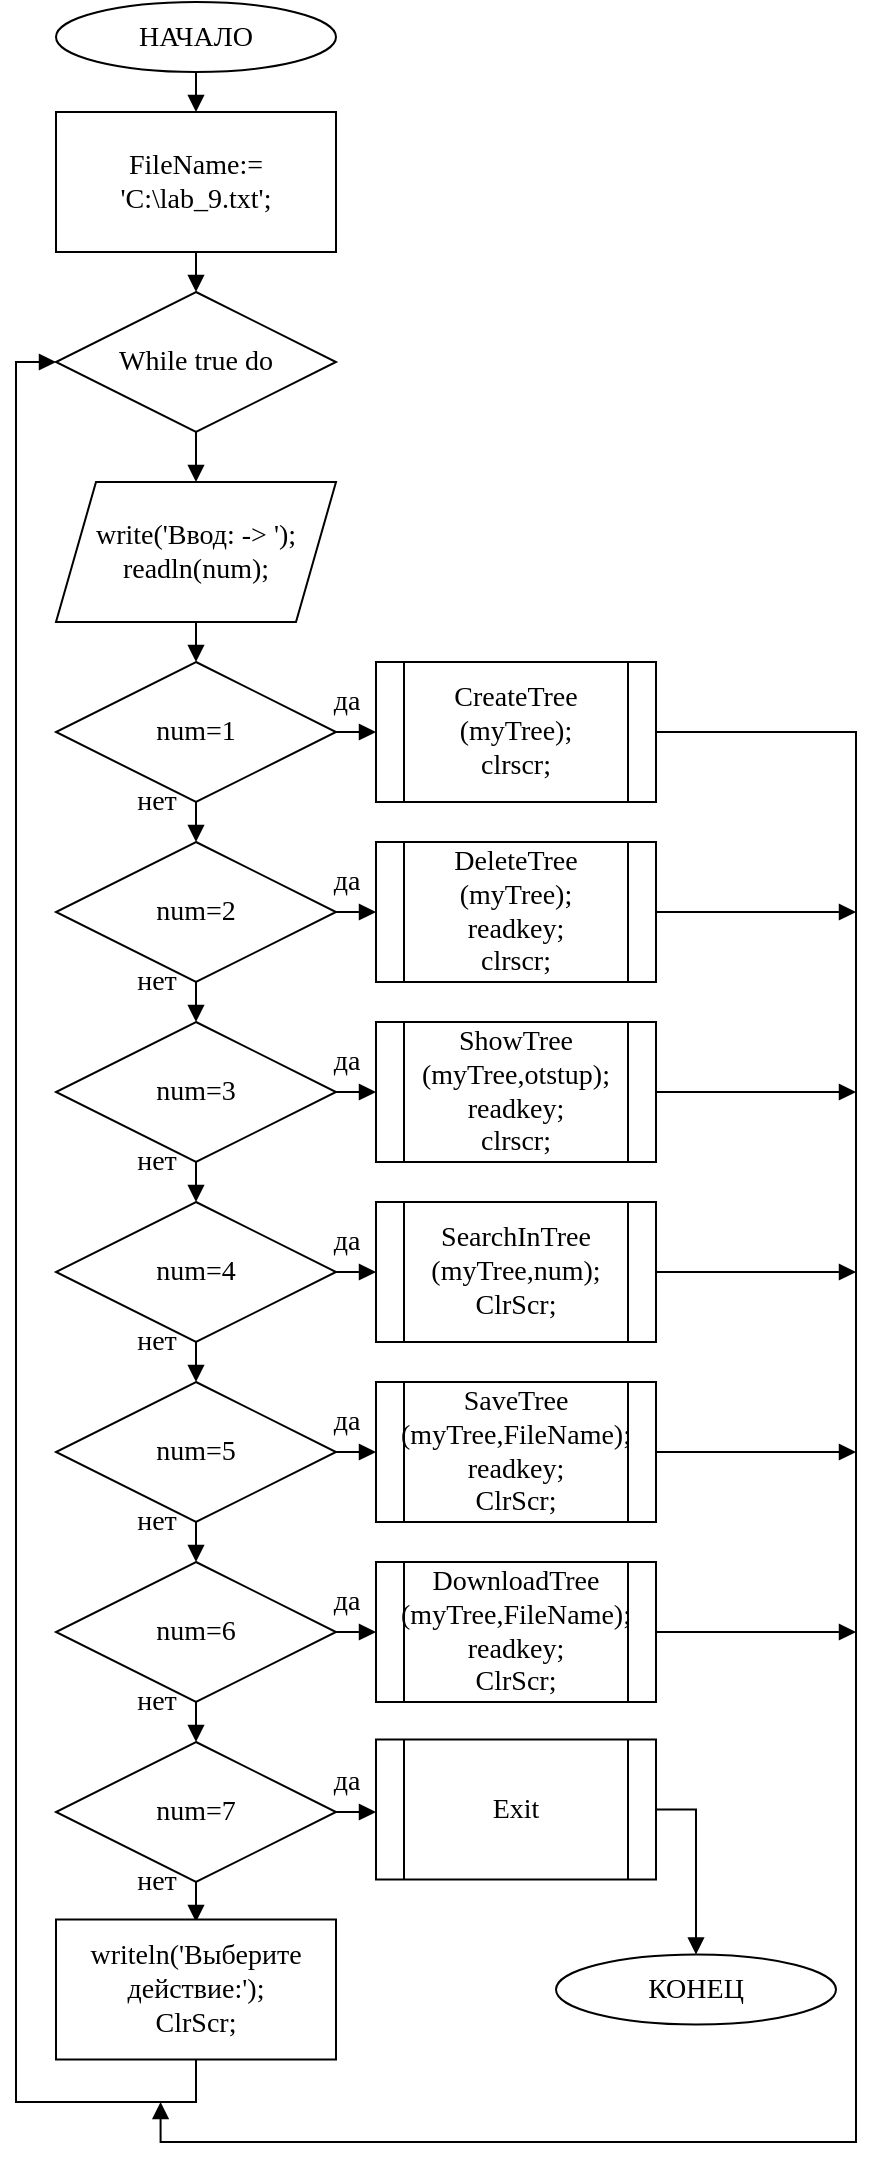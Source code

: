 <mxfile version="13.9.9" type="device" pages="9"><diagram name="Основная программа" id="74e2e168-ea6b-b213-b513-2b3c1d86103e"><mxGraphModel dx="3875" dy="2238" grid="1" gridSize="10" guides="1" tooltips="1" connect="1" arrows="1" fold="1" page="1" pageScale="1" pageWidth="1100" pageHeight="850" background="#ffffff" math="0" shadow="0"><root><mxCell id="0"/><mxCell id="1" parent="0"/><mxCell id="H3LKTOvImnrG6xTZqlzq-1" style="orthogonalLoop=1;jettySize=auto;html=1;exitX=0.5;exitY=1;exitDx=0;exitDy=0;fontFamily=Times New Roman;fontSize=14;verticalAlign=middle;rounded=0;elbow=vertical;edgeStyle=orthogonalEdgeStyle;startArrow=none;startFill=0;endArrow=block;endFill=1;entryX=0.5;entryY=0;entryDx=0;entryDy=0;" parent="1" target="H3LKTOvImnrG6xTZqlzq-3" edge="1"><mxGeometry relative="1" as="geometry"><mxPoint x="360" y="75" as="targetPoint"/><mxPoint x="120" y="35" as="sourcePoint"/></mxGeometry></mxCell><mxCell id="H3LKTOvImnrG6xTZqlzq-2" style="edgeStyle=orthogonalEdgeStyle;rounded=0;orthogonalLoop=1;jettySize=auto;html=1;exitX=0.5;exitY=1;exitDx=0;exitDy=0;entryX=0.5;entryY=0;entryDx=0;entryDy=0;startArrow=none;startFill=0;endArrow=block;endFill=1;fontFamily=Times New Roman;fontSize=14;" parent="1" source="H3LKTOvImnrG6xTZqlzq-3" target="H3LKTOvImnrG6xTZqlzq-5" edge="1"><mxGeometry relative="1" as="geometry"/></mxCell><mxCell id="H3LKTOvImnrG6xTZqlzq-3" value="FileName:=&lt;br&gt;'C:\lab_9.txt';" style="rounded=0;whiteSpace=wrap;html=1;strokeWidth=1;fontFamily=Times New Roman;fontSize=14;" parent="1" vertex="1"><mxGeometry x="50" y="55" width="140" height="70" as="geometry"/></mxCell><mxCell id="H3LKTOvImnrG6xTZqlzq-4" style="edgeStyle=orthogonalEdgeStyle;rounded=0;orthogonalLoop=1;jettySize=auto;html=1;exitX=0.5;exitY=1;exitDx=0;exitDy=0;entryX=0.5;entryY=0;entryDx=0;entryDy=0;startArrow=none;startFill=0;endArrow=block;endFill=1;fontFamily=Times New Roman;fontSize=14;" parent="1" source="H3LKTOvImnrG6xTZqlzq-5" target="H3LKTOvImnrG6xTZqlzq-9" edge="1"><mxGeometry relative="1" as="geometry"><mxPoint x="120" y="235" as="targetPoint"/></mxGeometry></mxCell><mxCell id="H3LKTOvImnrG6xTZqlzq-5" value="While true do" style="rhombus;whiteSpace=wrap;html=1;strokeWidth=1;fontFamily=Times New Roman;fontSize=14;" parent="1" vertex="1"><mxGeometry x="50" y="145" width="140" height="70" as="geometry"/></mxCell><mxCell id="H3LKTOvImnrG6xTZqlzq-8" style="edgeStyle=orthogonalEdgeStyle;rounded=0;orthogonalLoop=1;jettySize=auto;html=1;exitX=0.5;exitY=1;exitDx=0;exitDy=0;entryX=0.5;entryY=0;entryDx=0;entryDy=0;startArrow=none;startFill=0;endArrow=block;endFill=1;fontFamily=Times New Roman;fontSize=14;" parent="1" source="H3LKTOvImnrG6xTZqlzq-9" target="H3LKTOvImnrG6xTZqlzq-12" edge="1"><mxGeometry relative="1" as="geometry"/></mxCell><mxCell id="H3LKTOvImnrG6xTZqlzq-9" value="write('Ввод: -&amp;gt; '); readln(num);" style="shape=parallelogram;perimeter=parallelogramPerimeter;whiteSpace=wrap;html=1;fixedSize=1;strokeWidth=1;fontFamily=Times New Roman;fontSize=14;" parent="1" vertex="1"><mxGeometry x="50" y="240" width="140" height="70" as="geometry"/></mxCell><mxCell id="H3LKTOvImnrG6xTZqlzq-10" style="edgeStyle=orthogonalEdgeStyle;rounded=0;orthogonalLoop=1;jettySize=auto;html=1;exitX=0.5;exitY=1;exitDx=0;exitDy=0;entryX=0.5;entryY=0;entryDx=0;entryDy=0;startArrow=none;startFill=0;endArrow=block;endFill=1;fontFamily=Times New Roman;fontSize=14;" parent="1" source="H3LKTOvImnrG6xTZqlzq-12" target="H3LKTOvImnrG6xTZqlzq-15" edge="1"><mxGeometry relative="1" as="geometry"/></mxCell><mxCell id="H3LKTOvImnrG6xTZqlzq-11" style="edgeStyle=orthogonalEdgeStyle;rounded=0;orthogonalLoop=1;jettySize=auto;html=1;exitX=1;exitY=0.5;exitDx=0;exitDy=0;entryX=0;entryY=0.5;entryDx=0;entryDy=0;startArrow=none;startFill=0;endArrow=block;endFill=1;fontFamily=Times New Roman;fontSize=14;" parent="1" source="H3LKTOvImnrG6xTZqlzq-12" target="H3LKTOvImnrG6xTZqlzq-35" edge="1"><mxGeometry relative="1" as="geometry"/></mxCell><mxCell id="H3LKTOvImnrG6xTZqlzq-12" value="num=1" style="rhombus;whiteSpace=wrap;html=1;strokeWidth=1;fontFamily=Times New Roman;fontSize=14;" parent="1" vertex="1"><mxGeometry x="50" y="330" width="140" height="70" as="geometry"/></mxCell><mxCell id="H3LKTOvImnrG6xTZqlzq-13" style="edgeStyle=orthogonalEdgeStyle;rounded=0;orthogonalLoop=1;jettySize=auto;html=1;exitX=0.5;exitY=1;exitDx=0;exitDy=0;entryX=0.5;entryY=0;entryDx=0;entryDy=0;startArrow=none;startFill=0;endArrow=block;endFill=1;fontFamily=Times New Roman;fontSize=14;" parent="1" source="H3LKTOvImnrG6xTZqlzq-15" target="H3LKTOvImnrG6xTZqlzq-18" edge="1"><mxGeometry relative="1" as="geometry"/></mxCell><mxCell id="H3LKTOvImnrG6xTZqlzq-14" style="edgeStyle=orthogonalEdgeStyle;rounded=0;orthogonalLoop=1;jettySize=auto;html=1;exitX=1;exitY=0.5;exitDx=0;exitDy=0;startArrow=none;startFill=0;endArrow=block;endFill=1;fontFamily=Times New Roman;fontSize=14;" parent="1" source="H3LKTOvImnrG6xTZqlzq-15" edge="1"><mxGeometry relative="1" as="geometry"><mxPoint x="210" y="455.059" as="targetPoint"/></mxGeometry></mxCell><mxCell id="H3LKTOvImnrG6xTZqlzq-15" value="&lt;span&gt;num=2&lt;/span&gt;" style="rhombus;whiteSpace=wrap;html=1;strokeWidth=1;fontFamily=Times New Roman;fontSize=14;" parent="1" vertex="1"><mxGeometry x="50" y="420" width="140" height="70" as="geometry"/></mxCell><mxCell id="H3LKTOvImnrG6xTZqlzq-16" style="edgeStyle=orthogonalEdgeStyle;rounded=0;orthogonalLoop=1;jettySize=auto;html=1;exitX=0.5;exitY=1;exitDx=0;exitDy=0;entryX=0.5;entryY=0;entryDx=0;entryDy=0;startArrow=none;startFill=0;endArrow=block;endFill=1;fontFamily=Times New Roman;fontSize=14;" parent="1" source="H3LKTOvImnrG6xTZqlzq-18" target="H3LKTOvImnrG6xTZqlzq-21" edge="1"><mxGeometry relative="1" as="geometry"/></mxCell><mxCell id="H3LKTOvImnrG6xTZqlzq-17" style="edgeStyle=orthogonalEdgeStyle;rounded=0;orthogonalLoop=1;jettySize=auto;html=1;exitX=1;exitY=0.5;exitDx=0;exitDy=0;entryX=0;entryY=0.5;entryDx=0;entryDy=0;startArrow=none;startFill=0;endArrow=block;endFill=1;fontFamily=Times New Roman;fontSize=14;" parent="1" source="H3LKTOvImnrG6xTZqlzq-18" target="H3LKTOvImnrG6xTZqlzq-39" edge="1"><mxGeometry relative="1" as="geometry"/></mxCell><mxCell id="H3LKTOvImnrG6xTZqlzq-18" value="&lt;span&gt;num=3&lt;/span&gt;" style="rhombus;whiteSpace=wrap;html=1;strokeWidth=1;fontFamily=Times New Roman;fontSize=14;" parent="1" vertex="1"><mxGeometry x="50" y="510" width="140" height="70" as="geometry"/></mxCell><mxCell id="H3LKTOvImnrG6xTZqlzq-19" style="edgeStyle=orthogonalEdgeStyle;rounded=0;orthogonalLoop=1;jettySize=auto;html=1;exitX=0.5;exitY=1;exitDx=0;exitDy=0;entryX=0.5;entryY=0;entryDx=0;entryDy=0;startArrow=none;startFill=0;endArrow=block;endFill=1;fontFamily=Times New Roman;fontSize=14;" parent="1" source="H3LKTOvImnrG6xTZqlzq-21" target="H3LKTOvImnrG6xTZqlzq-24" edge="1"><mxGeometry relative="1" as="geometry"/></mxCell><mxCell id="H3LKTOvImnrG6xTZqlzq-20" style="edgeStyle=orthogonalEdgeStyle;rounded=0;orthogonalLoop=1;jettySize=auto;html=1;exitX=1;exitY=0.5;exitDx=0;exitDy=0;entryX=0;entryY=0.5;entryDx=0;entryDy=0;startArrow=none;startFill=0;endArrow=block;endFill=1;fontFamily=Times New Roman;fontSize=14;" parent="1" source="H3LKTOvImnrG6xTZqlzq-21" target="H3LKTOvImnrG6xTZqlzq-41" edge="1"><mxGeometry relative="1" as="geometry"/></mxCell><mxCell id="H3LKTOvImnrG6xTZqlzq-21" value="num&lt;span&gt;=4&lt;/span&gt;" style="rhombus;whiteSpace=wrap;html=1;strokeWidth=1;fontFamily=Times New Roman;fontSize=14;" parent="1" vertex="1"><mxGeometry x="50" y="600" width="140" height="70" as="geometry"/></mxCell><mxCell id="H3LKTOvImnrG6xTZqlzq-22" style="edgeStyle=orthogonalEdgeStyle;rounded=0;orthogonalLoop=1;jettySize=auto;html=1;exitX=0.5;exitY=1;exitDx=0;exitDy=0;entryX=0.5;entryY=0;entryDx=0;entryDy=0;startArrow=none;startFill=0;endArrow=block;endFill=1;fontFamily=Times New Roman;fontSize=14;" parent="1" source="H3LKTOvImnrG6xTZqlzq-24" target="H3LKTOvImnrG6xTZqlzq-27" edge="1"><mxGeometry relative="1" as="geometry"/></mxCell><mxCell id="H3LKTOvImnrG6xTZqlzq-23" style="edgeStyle=orthogonalEdgeStyle;rounded=0;orthogonalLoop=1;jettySize=auto;html=1;exitX=1;exitY=0.5;exitDx=0;exitDy=0;entryX=0;entryY=0.5;entryDx=0;entryDy=0;startArrow=none;startFill=0;endArrow=block;endFill=1;fontFamily=Times New Roman;fontSize=14;" parent="1" source="H3LKTOvImnrG6xTZqlzq-24" target="H3LKTOvImnrG6xTZqlzq-43" edge="1"><mxGeometry relative="1" as="geometry"/></mxCell><mxCell id="H3LKTOvImnrG6xTZqlzq-24" value="num&lt;span&gt;=5&lt;/span&gt;" style="rhombus;whiteSpace=wrap;html=1;strokeWidth=1;fontFamily=Times New Roman;fontSize=14;" parent="1" vertex="1"><mxGeometry x="50" y="690" width="140" height="70" as="geometry"/></mxCell><mxCell id="H3LKTOvImnrG6xTZqlzq-25" style="edgeStyle=orthogonalEdgeStyle;rounded=0;orthogonalLoop=1;jettySize=auto;html=1;exitX=0.5;exitY=1;exitDx=0;exitDy=0;entryX=0.5;entryY=0;entryDx=0;entryDy=0;startArrow=none;startFill=0;endArrow=block;endFill=1;fontFamily=Times New Roman;fontSize=14;" parent="1" source="H3LKTOvImnrG6xTZqlzq-27" target="H3LKTOvImnrG6xTZqlzq-30" edge="1"><mxGeometry relative="1" as="geometry"/></mxCell><mxCell id="H3LKTOvImnrG6xTZqlzq-26" style="edgeStyle=orthogonalEdgeStyle;rounded=0;orthogonalLoop=1;jettySize=auto;html=1;exitX=1;exitY=0.5;exitDx=0;exitDy=0;entryX=0;entryY=0.5;entryDx=0;entryDy=0;startArrow=none;startFill=0;endArrow=block;endFill=1;fontFamily=Times New Roman;fontSize=14;" parent="1" source="H3LKTOvImnrG6xTZqlzq-27" target="H3LKTOvImnrG6xTZqlzq-45" edge="1"><mxGeometry relative="1" as="geometry"/></mxCell><mxCell id="H3LKTOvImnrG6xTZqlzq-27" value="num&lt;span&gt;=6&lt;/span&gt;" style="rhombus;whiteSpace=wrap;html=1;strokeWidth=1;fontFamily=Times New Roman;fontSize=14;" parent="1" vertex="1"><mxGeometry x="50" y="780" width="140" height="70" as="geometry"/></mxCell><mxCell id="H3LKTOvImnrG6xTZqlzq-28" style="edgeStyle=orthogonalEdgeStyle;rounded=0;orthogonalLoop=1;jettySize=auto;html=1;exitX=0.5;exitY=1;exitDx=0;exitDy=0;entryX=0.5;entryY=0;entryDx=0;entryDy=0;startArrow=none;startFill=0;endArrow=block;endFill=1;fontFamily=Times New Roman;fontSize=14;" parent="1" source="H3LKTOvImnrG6xTZqlzq-30" edge="1"><mxGeometry relative="1" as="geometry"><mxPoint x="120" y="960.0" as="targetPoint"/></mxGeometry></mxCell><mxCell id="H3LKTOvImnrG6xTZqlzq-29" style="edgeStyle=orthogonalEdgeStyle;rounded=0;orthogonalLoop=1;jettySize=auto;html=1;exitX=1;exitY=0.5;exitDx=0;exitDy=0;entryX=0;entryY=0.5;entryDx=0;entryDy=0;startArrow=none;startFill=0;endArrow=block;endFill=1;fontFamily=Times New Roman;fontSize=14;" parent="1" source="H3LKTOvImnrG6xTZqlzq-30" edge="1"><mxGeometry relative="1" as="geometry"><mxPoint x="210" y="905.0" as="targetPoint"/></mxGeometry></mxCell><mxCell id="H3LKTOvImnrG6xTZqlzq-30" value="num&lt;span&gt;=7&lt;/span&gt;" style="rhombus;whiteSpace=wrap;html=1;strokeWidth=1;fontFamily=Times New Roman;fontSize=14;" parent="1" vertex="1"><mxGeometry x="50" y="870" width="140" height="70" as="geometry"/></mxCell><mxCell id="H3LKTOvImnrG6xTZqlzq-74" style="edgeStyle=orthogonalEdgeStyle;rounded=0;orthogonalLoop=1;jettySize=auto;html=1;exitX=1;exitY=0.5;exitDx=0;exitDy=0;endArrow=block;endFill=1;" parent="1" source="H3LKTOvImnrG6xTZqlzq-35" edge="1"><mxGeometry relative="1" as="geometry"><mxPoint x="102.276" y="1050" as="targetPoint"/><Array as="points"><mxPoint x="450" y="365"/><mxPoint x="450" y="1070"/><mxPoint x="102" y="1070"/></Array></mxGeometry></mxCell><mxCell id="H3LKTOvImnrG6xTZqlzq-35" value="&lt;div&gt;CreateTree&lt;/div&gt;&lt;div&gt;&lt;span&gt;(myTree);&lt;/span&gt;&lt;/div&gt;&lt;div&gt;&lt;span&gt;clrscr;&lt;/span&gt;&lt;/div&gt;" style="shape=process;whiteSpace=wrap;html=1;backgroundOutline=1;strokeWidth=1;fontFamily=Times New Roman;fontSize=14;" parent="1" vertex="1"><mxGeometry x="210" y="330" width="140" height="70" as="geometry"/></mxCell><mxCell id="H3LKTOvImnrG6xTZqlzq-36" style="edgeStyle=orthogonalEdgeStyle;rounded=0;orthogonalLoop=1;jettySize=auto;html=1;exitX=1;exitY=0.5;exitDx=0;exitDy=0;startArrow=none;startFill=0;endArrow=block;endFill=1;fontFamily=Times New Roman;fontSize=14;" parent="1" source="H3LKTOvImnrG6xTZqlzq-37" edge="1"><mxGeometry relative="1" as="geometry"><mxPoint x="450" y="455" as="targetPoint"/><Array as="points"><mxPoint x="380" y="455"/></Array></mxGeometry></mxCell><mxCell id="H3LKTOvImnrG6xTZqlzq-37" value="&lt;div&gt;DeleteTree&lt;/div&gt;&lt;div&gt;(myTree);&lt;/div&gt;&lt;div&gt;&lt;span&gt;readkey;&lt;/span&gt;&lt;/div&gt;&lt;div&gt;&lt;span&gt;clrscr;&lt;/span&gt;&lt;/div&gt;" style="shape=process;whiteSpace=wrap;html=1;backgroundOutline=1;strokeWidth=1;fontFamily=Times New Roman;fontSize=14;" parent="1" vertex="1"><mxGeometry x="210.0" y="420" width="140" height="70" as="geometry"/></mxCell><mxCell id="H3LKTOvImnrG6xTZqlzq-38" style="edgeStyle=orthogonalEdgeStyle;rounded=0;orthogonalLoop=1;jettySize=auto;html=1;exitX=1;exitY=0.5;exitDx=0;exitDy=0;startArrow=none;startFill=0;endArrow=block;endFill=1;fontFamily=Times New Roman;fontSize=14;" parent="1" source="H3LKTOvImnrG6xTZqlzq-39" edge="1"><mxGeometry relative="1" as="geometry"><mxPoint x="450" y="545" as="targetPoint"/></mxGeometry></mxCell><mxCell id="H3LKTOvImnrG6xTZqlzq-39" value="ShowTree&lt;br&gt;(myTree,otstup);&lt;div&gt;&lt;span&gt;readkey;&lt;/span&gt;&lt;br&gt;&lt;/div&gt;&lt;div&gt;clrscr;&lt;/div&gt;" style="shape=process;whiteSpace=wrap;html=1;backgroundOutline=1;strokeWidth=1;fontFamily=Times New Roman;fontSize=14;" parent="1" vertex="1"><mxGeometry x="210.0" y="510" width="140" height="70" as="geometry"/></mxCell><mxCell id="H3LKTOvImnrG6xTZqlzq-40" style="edgeStyle=orthogonalEdgeStyle;rounded=0;orthogonalLoop=1;jettySize=auto;html=1;exitX=1;exitY=0.5;exitDx=0;exitDy=0;startArrow=none;startFill=0;endArrow=block;endFill=1;fontFamily=Times New Roman;fontSize=14;" parent="1" source="H3LKTOvImnrG6xTZqlzq-41" edge="1"><mxGeometry relative="1" as="geometry"><mxPoint x="450" y="635" as="targetPoint"/><Array as="points"><mxPoint x="380" y="635"/></Array></mxGeometry></mxCell><mxCell id="H3LKTOvImnrG6xTZqlzq-41" value="&lt;div&gt;SearchInTree&lt;/div&gt;&lt;div&gt;(myTree,num);&lt;/div&gt;&lt;div&gt;&lt;span&gt;ClrScr;&lt;/span&gt;&lt;/div&gt;" style="shape=process;whiteSpace=wrap;html=1;backgroundOutline=1;strokeWidth=1;fontFamily=Times New Roman;fontSize=14;" parent="1" vertex="1"><mxGeometry x="210.0" y="600" width="140" height="70" as="geometry"/></mxCell><mxCell id="H3LKTOvImnrG6xTZqlzq-42" style="edgeStyle=orthogonalEdgeStyle;rounded=0;orthogonalLoop=1;jettySize=auto;html=1;exitX=1;exitY=0.5;exitDx=0;exitDy=0;startArrow=none;startFill=0;endArrow=block;endFill=1;fontFamily=Times New Roman;fontSize=14;" parent="1" source="H3LKTOvImnrG6xTZqlzq-43" edge="1"><mxGeometry relative="1" as="geometry"><mxPoint x="450" y="725" as="targetPoint"/></mxGeometry></mxCell><mxCell id="H3LKTOvImnrG6xTZqlzq-43" value="&lt;div&gt;SaveTree&lt;/div&gt;&lt;div&gt;(myTree,FileName);&lt;/div&gt;&lt;div&gt;&lt;span&gt;readkey;&lt;/span&gt;&lt;/div&gt;&lt;div&gt;&lt;span&gt;ClrScr;&lt;/span&gt;&lt;/div&gt;" style="shape=process;whiteSpace=wrap;html=1;backgroundOutline=1;strokeWidth=1;fontFamily=Times New Roman;fontSize=14;" parent="1" vertex="1"><mxGeometry x="210.0" y="690" width="140" height="70" as="geometry"/></mxCell><mxCell id="H3LKTOvImnrG6xTZqlzq-44" style="edgeStyle=orthogonalEdgeStyle;rounded=0;orthogonalLoop=1;jettySize=auto;html=1;exitX=1;exitY=0.5;exitDx=0;exitDy=0;startArrow=none;startFill=0;endArrow=block;endFill=1;fontFamily=Times New Roman;fontSize=14;" parent="1" source="H3LKTOvImnrG6xTZqlzq-45" edge="1"><mxGeometry relative="1" as="geometry"><mxPoint x="450" y="815" as="targetPoint"/></mxGeometry></mxCell><mxCell id="H3LKTOvImnrG6xTZqlzq-45" value="&lt;div&gt;DownloadTree&lt;/div&gt;&lt;div&gt;(myTree,FileName);&lt;/div&gt;&lt;div&gt;readkey;&lt;/div&gt;&lt;div&gt;ClrScr;&lt;/div&gt;" style="shape=process;whiteSpace=wrap;html=1;backgroundOutline=1;strokeWidth=1;fontFamily=Times New Roman;fontSize=14;" parent="1" vertex="1"><mxGeometry x="210.0" y="780" width="140" height="70" as="geometry"/></mxCell><mxCell id="H3LKTOvImnrG6xTZqlzq-48" style="edgeStyle=orthogonalEdgeStyle;rounded=0;orthogonalLoop=1;jettySize=auto;html=1;exitX=1;exitY=0.5;exitDx=0;exitDy=0;entryX=0.5;entryY=0;entryDx=0;entryDy=0;startArrow=none;startFill=0;endArrow=block;endFill=1;fontFamily=Times New Roman;fontSize=14;" parent="1" source="H3LKTOvImnrG6xTZqlzq-49" target="H3LKTOvImnrG6xTZqlzq-67" edge="1"><mxGeometry relative="1" as="geometry"><Array as="points"><mxPoint x="370" y="904"/><mxPoint x="370" y="976"/></Array></mxGeometry></mxCell><mxCell id="H3LKTOvImnrG6xTZqlzq-49" value="Exit" style="shape=process;whiteSpace=wrap;html=1;backgroundOutline=1;strokeWidth=1;fontFamily=Times New Roman;fontSize=14;" parent="1" vertex="1"><mxGeometry x="210" y="868.75" width="140" height="70" as="geometry"/></mxCell><mxCell id="H3LKTOvImnrG6xTZqlzq-50" value="нет" style="text;html=1;align=center;verticalAlign=middle;resizable=0;points=[];autosize=1;fontSize=14;fontFamily=Times New Roman;" parent="1" vertex="1"><mxGeometry x="80" y="390" width="40" height="20" as="geometry"/></mxCell><mxCell id="H3LKTOvImnrG6xTZqlzq-51" value="нет" style="text;html=1;align=center;verticalAlign=middle;resizable=0;points=[];autosize=1;fontSize=14;fontFamily=Times New Roman;" parent="1" vertex="1"><mxGeometry x="80" y="480" width="40" height="20" as="geometry"/></mxCell><mxCell id="H3LKTOvImnrG6xTZqlzq-52" value="нет" style="text;html=1;align=center;verticalAlign=middle;resizable=0;points=[];autosize=1;fontSize=14;fontFamily=Times New Roman;" parent="1" vertex="1"><mxGeometry x="80" y="570" width="40" height="20" as="geometry"/></mxCell><mxCell id="H3LKTOvImnrG6xTZqlzq-53" value="нет" style="text;html=1;align=center;verticalAlign=middle;resizable=0;points=[];autosize=1;fontSize=14;fontFamily=Times New Roman;" parent="1" vertex="1"><mxGeometry x="80" y="660" width="40" height="20" as="geometry"/></mxCell><mxCell id="H3LKTOvImnrG6xTZqlzq-54" value="нет" style="text;html=1;align=center;verticalAlign=middle;resizable=0;points=[];autosize=1;fontSize=14;fontFamily=Times New Roman;" parent="1" vertex="1"><mxGeometry x="80" y="750" width="40" height="20" as="geometry"/></mxCell><mxCell id="H3LKTOvImnrG6xTZqlzq-55" value="нет" style="text;html=1;align=center;verticalAlign=middle;resizable=0;points=[];autosize=1;fontSize=14;fontFamily=Times New Roman;" parent="1" vertex="1"><mxGeometry x="80" y="840" width="40" height="20" as="geometry"/></mxCell><mxCell id="H3LKTOvImnrG6xTZqlzq-56" value="нет" style="text;html=1;align=center;verticalAlign=middle;resizable=0;points=[];autosize=1;fontSize=14;fontFamily=Times New Roman;" parent="1" vertex="1"><mxGeometry x="80" y="930" width="40" height="20" as="geometry"/></mxCell><mxCell id="H3LKTOvImnrG6xTZqlzq-58" value="да" style="text;html=1;align=center;verticalAlign=middle;resizable=0;points=[];autosize=1;fontSize=14;fontFamily=Times New Roman;" parent="1" vertex="1"><mxGeometry x="180" y="880" width="30" height="20" as="geometry"/></mxCell><mxCell id="H3LKTOvImnrG6xTZqlzq-59" value="да" style="text;html=1;align=center;verticalAlign=middle;resizable=0;points=[];autosize=1;fontSize=14;fontFamily=Times New Roman;" parent="1" vertex="1"><mxGeometry x="180" y="790" width="30" height="20" as="geometry"/></mxCell><mxCell id="H3LKTOvImnrG6xTZqlzq-60" value="да" style="text;html=1;align=center;verticalAlign=middle;resizable=0;points=[];autosize=1;fontSize=14;fontFamily=Times New Roman;" parent="1" vertex="1"><mxGeometry x="180" y="700" width="30" height="20" as="geometry"/></mxCell><mxCell id="H3LKTOvImnrG6xTZqlzq-61" value="да" style="text;html=1;align=center;verticalAlign=middle;resizable=0;points=[];autosize=1;fontSize=14;fontFamily=Times New Roman;" parent="1" vertex="1"><mxGeometry x="180" y="610" width="30" height="20" as="geometry"/></mxCell><mxCell id="H3LKTOvImnrG6xTZqlzq-62" value="да" style="text;html=1;align=center;verticalAlign=middle;resizable=0;points=[];autosize=1;fontSize=14;fontFamily=Times New Roman;" parent="1" vertex="1"><mxGeometry x="180" y="520" width="30" height="20" as="geometry"/></mxCell><mxCell id="H3LKTOvImnrG6xTZqlzq-63" value="да" style="text;html=1;align=center;verticalAlign=middle;resizable=0;points=[];autosize=1;fontSize=14;fontFamily=Times New Roman;" parent="1" vertex="1"><mxGeometry x="180" y="430" width="30" height="20" as="geometry"/></mxCell><mxCell id="H3LKTOvImnrG6xTZqlzq-64" value="да" style="text;html=1;align=center;verticalAlign=middle;resizable=0;points=[];autosize=1;fontSize=14;fontFamily=Times New Roman;" parent="1" vertex="1"><mxGeometry x="180" y="340" width="30" height="20" as="geometry"/></mxCell><mxCell id="H3LKTOvImnrG6xTZqlzq-65" style="edgeStyle=orthogonalEdgeStyle;rounded=0;orthogonalLoop=1;jettySize=auto;html=1;exitX=0.5;exitY=1;exitDx=0;exitDy=0;startArrow=none;startFill=0;endArrow=block;endFill=1;fontFamily=Times New Roman;fontSize=14;entryX=0;entryY=0.5;entryDx=0;entryDy=0;" parent="1" source="H3LKTOvImnrG6xTZqlzq-70" target="H3LKTOvImnrG6xTZqlzq-5" edge="1"><mxGeometry relative="1" as="geometry"><mxPoint x="10" y="275" as="targetPoint"/><Array as="points"><mxPoint x="120" y="1050"/><mxPoint x="30" y="1050"/><mxPoint x="30" y="180"/></Array><mxPoint x="120" y="1205" as="sourcePoint"/></mxGeometry></mxCell><mxCell id="H3LKTOvImnrG6xTZqlzq-67" value="КОНЕЦ" style="ellipse;whiteSpace=wrap;html=1;fontSize=14;fontFamily=Times New Roman;labelBorderColor=none;strokeWidth=1;" parent="1" vertex="1"><mxGeometry x="300" y="976.25" width="140" height="35" as="geometry"/></mxCell><mxCell id="H3LKTOvImnrG6xTZqlzq-69" value="НАЧАЛО" style="ellipse;whiteSpace=wrap;html=1;fontSize=14;fontFamily=Times New Roman;labelBorderColor=none;strokeWidth=1;" parent="1" vertex="1"><mxGeometry x="50" width="140" height="35" as="geometry"/></mxCell><mxCell id="H3LKTOvImnrG6xTZqlzq-70" value="writeln('Выберите действие:');&lt;br&gt;ClrScr;" style="rounded=0;whiteSpace=wrap;html=1;strokeWidth=1;fontFamily=Times New Roman;fontSize=14;" parent="1" vertex="1"><mxGeometry x="50" y="958.75" width="140" height="70" as="geometry"/></mxCell></root></mxGraphModel></diagram><diagram id="mWdNLrt0lXnMeKhOO3Em" name="Удаление дерева"><mxGraphModel dx="1550" dy="895" grid="1" gridSize="10" guides="1" tooltips="1" connect="1" arrows="1" fold="1" page="1" pageScale="1" pageWidth="827" pageHeight="1169" math="0" shadow="0"><root><mxCell id="aVy-ufhcOeNN4mtwyOhb-0"/><mxCell id="aVy-ufhcOeNN4mtwyOhb-1" parent="aVy-ufhcOeNN4mtwyOhb-0"/><mxCell id="oQbqiWbsATxEG0aa7v1p-1" style="edgeStyle=orthogonalEdgeStyle;rounded=0;orthogonalLoop=1;jettySize=auto;html=1;exitX=0.5;exitY=1;exitDx=0;exitDy=0;endArrow=block;endFill=1;" parent="aVy-ufhcOeNN4mtwyOhb-1" source="OhcGb713ClXyQOu0H6nX-0" target="OhcGb713ClXyQOu0H6nX-2" edge="1"><mxGeometry relative="1" as="geometry"/></mxCell><mxCell id="OhcGb713ClXyQOu0H6nX-0" value="DeleteTree&lt;br&gt;НАЧАЛО" style="ellipse;whiteSpace=wrap;html=1;fontSize=14;fontFamily=Times New Roman;labelBorderColor=none;strokeWidth=1;" parent="aVy-ufhcOeNN4mtwyOhb-1" vertex="1"><mxGeometry x="110" y="40" width="140" height="35" as="geometry"/></mxCell><mxCell id="OhcGb713ClXyQOu0H6nX-1" value="DeleteTree&lt;br&gt;КОНЕЦ" style="ellipse;whiteSpace=wrap;html=1;fontSize=14;fontFamily=Times New Roman;labelBorderColor=none;strokeWidth=1;" parent="aVy-ufhcOeNN4mtwyOhb-1" vertex="1"><mxGeometry x="260" y="210" width="140" height="35" as="geometry"/></mxCell><mxCell id="oQbqiWbsATxEG0aa7v1p-3" style="edgeStyle=orthogonalEdgeStyle;rounded=0;orthogonalLoop=1;jettySize=auto;html=1;exitX=0.5;exitY=1;exitDx=0;exitDy=0;entryX=0.5;entryY=0;entryDx=0;entryDy=0;endArrow=block;endFill=1;" parent="aVy-ufhcOeNN4mtwyOhb-1" source="OhcGb713ClXyQOu0H6nX-2" target="oQbqiWbsATxEG0aa7v1p-2" edge="1"><mxGeometry relative="1" as="geometry"/></mxCell><mxCell id="oQbqiWbsATxEG0aa7v1p-6" style="edgeStyle=orthogonalEdgeStyle;rounded=0;orthogonalLoop=1;jettySize=auto;html=1;exitX=1;exitY=0.5;exitDx=0;exitDy=0;endArrow=block;endFill=1;entryX=0.5;entryY=0;entryDx=0;entryDy=0;" parent="aVy-ufhcOeNN4mtwyOhb-1" source="OhcGb713ClXyQOu0H6nX-2" target="OhcGb713ClXyQOu0H6nX-1" edge="1"><mxGeometry relative="1" as="geometry"><mxPoint x="350" y="140" as="targetPoint"/><Array as="points"><mxPoint x="330" y="135"/></Array></mxGeometry></mxCell><mxCell id="OhcGb713ClXyQOu0H6nX-2" value="if tmp&amp;lt;&amp;gt;nil then" style="rhombus;whiteSpace=wrap;html=1;strokeWidth=1;fontFamily=Times New Roman;fontSize=14;" parent="aVy-ufhcOeNN4mtwyOhb-1" vertex="1"><mxGeometry x="110" y="100" width="140" height="70" as="geometry"/></mxCell><mxCell id="oQbqiWbsATxEG0aa7v1p-8" style="edgeStyle=orthogonalEdgeStyle;rounded=0;orthogonalLoop=1;jettySize=auto;html=1;exitX=0.5;exitY=1;exitDx=0;exitDy=0;entryX=0.5;entryY=0;entryDx=0;entryDy=0;endArrow=block;endFill=1;" parent="aVy-ufhcOeNN4mtwyOhb-1" source="oQbqiWbsATxEG0aa7v1p-2" target="oQbqiWbsATxEG0aa7v1p-7" edge="1"><mxGeometry relative="1" as="geometry"/></mxCell><mxCell id="oQbqiWbsATxEG0aa7v1p-2" value="DeleteTree&lt;br&gt;(tmp^.left);" style="shape=process;whiteSpace=wrap;html=1;backgroundOutline=1;strokeWidth=1;fontFamily=Times New Roman;fontSize=14;" parent="aVy-ufhcOeNN4mtwyOhb-1" vertex="1"><mxGeometry x="110.0" y="190" width="140" height="70" as="geometry"/></mxCell><mxCell id="oQbqiWbsATxEG0aa7v1p-4" value="да" style="text;html=1;align=center;verticalAlign=middle;resizable=0;points=[];autosize=1;fontSize=14;fontFamily=Times New Roman;" parent="aVy-ufhcOeNN4mtwyOhb-1" vertex="1"><mxGeometry x="150" y="160" width="30" height="20" as="geometry"/></mxCell><mxCell id="oQbqiWbsATxEG0aa7v1p-5" value="нет" style="text;html=1;align=center;verticalAlign=middle;resizable=0;points=[];autosize=1;fontSize=14;fontFamily=Times New Roman;rotation=0;" parent="aVy-ufhcOeNN4mtwyOhb-1" vertex="1"><mxGeometry x="240" y="110" width="40" height="20" as="geometry"/></mxCell><mxCell id="oQbqiWbsATxEG0aa7v1p-10" style="edgeStyle=orthogonalEdgeStyle;rounded=0;orthogonalLoop=1;jettySize=auto;html=1;exitX=0.5;exitY=1;exitDx=0;exitDy=0;entryX=0.5;entryY=0;entryDx=0;entryDy=0;endArrow=block;endFill=1;" parent="aVy-ufhcOeNN4mtwyOhb-1" source="oQbqiWbsATxEG0aa7v1p-7" target="oQbqiWbsATxEG0aa7v1p-9" edge="1"><mxGeometry relative="1" as="geometry"/></mxCell><mxCell id="oQbqiWbsATxEG0aa7v1p-7" value="DeleteTree&lt;br&gt;(tmp^.right);" style="shape=process;whiteSpace=wrap;html=1;backgroundOutline=1;strokeWidth=1;fontFamily=Times New Roman;fontSize=14;" parent="aVy-ufhcOeNN4mtwyOhb-1" vertex="1"><mxGeometry x="110.0" y="280" width="140" height="70" as="geometry"/></mxCell><mxCell id="oQbqiWbsATxEG0aa7v1p-11" style="edgeStyle=orthogonalEdgeStyle;rounded=0;orthogonalLoop=1;jettySize=auto;html=1;exitX=0.5;exitY=1;exitDx=0;exitDy=0;entryX=0;entryY=0.5;entryDx=0;entryDy=0;endArrow=block;endFill=1;" parent="aVy-ufhcOeNN4mtwyOhb-1" source="oQbqiWbsATxEG0aa7v1p-9" target="OhcGb713ClXyQOu0H6nX-2" edge="1"><mxGeometry relative="1" as="geometry"><Array as="points"><mxPoint x="180" y="450"/><mxPoint x="90" y="450"/><mxPoint x="90" y="135"/></Array></mxGeometry></mxCell><mxCell id="oQbqiWbsATxEG0aa7v1p-9" value="&lt;div&gt;dispose(tmp);&lt;/div&gt;&lt;div&gt;&lt;span&gt;tmp:=nil;&lt;/span&gt;&lt;/div&gt;" style="rounded=0;whiteSpace=wrap;html=1;strokeWidth=1;fontFamily=Times New Roman;fontSize=14;" parent="aVy-ufhcOeNN4mtwyOhb-1" vertex="1"><mxGeometry x="110" y="370" width="140" height="70" as="geometry"/></mxCell></root></mxGraphModel></diagram><diagram id="W4FyZ23cn5h8QYcHnW0c" name="Добавить элемент"><mxGraphModel dx="1824" dy="1053" grid="1" gridSize="10" guides="1" tooltips="1" connect="1" arrows="1" fold="1" page="1" pageScale="1" pageWidth="827" pageHeight="1169" math="0" shadow="0"><root><mxCell id="mHs86urX6TzkM1ZOU7gJ-0"/><mxCell id="mHs86urX6TzkM1ZOU7gJ-1" parent="mHs86urX6TzkM1ZOU7gJ-0"/><mxCell id="mHs86urX6TzkM1ZOU7gJ-6" style="edgeStyle=orthogonalEdgeStyle;rounded=0;orthogonalLoop=1;jettySize=auto;html=1;exitX=0.5;exitY=1;exitDx=0;exitDy=0;entryX=0.5;entryY=0;entryDx=0;entryDy=0;endArrow=block;endFill=1;" parent="mHs86urX6TzkM1ZOU7gJ-1" source="mHs86urX6TzkM1ZOU7gJ-3" target="mHs86urX6TzkM1ZOU7gJ-5" edge="1"><mxGeometry relative="1" as="geometry"/></mxCell><mxCell id="mHs86urX6TzkM1ZOU7gJ-3" value="AddElement&lt;br&gt;НАЧАЛО" style="ellipse;whiteSpace=wrap;html=1;fontSize=14;fontFamily=Times New Roman;labelBorderColor=none;strokeWidth=1;" parent="mHs86urX6TzkM1ZOU7gJ-1" vertex="1"><mxGeometry x="190" y="110" width="140" height="35" as="geometry"/></mxCell><mxCell id="mHs86urX6TzkM1ZOU7gJ-13" style="edgeStyle=orthogonalEdgeStyle;rounded=0;orthogonalLoop=1;jettySize=auto;html=1;exitX=1;exitY=0.5;exitDx=0;exitDy=0;entryX=0.5;entryY=0;entryDx=0;entryDy=0;endArrow=block;endFill=1;" parent="mHs86urX6TzkM1ZOU7gJ-1" source="mHs86urX6TzkM1ZOU7gJ-5" target="mHs86urX6TzkM1ZOU7gJ-12" edge="1"><mxGeometry relative="1" as="geometry"/></mxCell><mxCell id="mHs86urX6TzkM1ZOU7gJ-15" style="edgeStyle=orthogonalEdgeStyle;rounded=0;orthogonalLoop=1;jettySize=auto;html=1;exitX=0;exitY=0.5;exitDx=0;exitDy=0;entryX=0.5;entryY=0;entryDx=0;entryDy=0;endArrow=block;endFill=1;" parent="mHs86urX6TzkM1ZOU7gJ-1" source="mHs86urX6TzkM1ZOU7gJ-5" target="mHs86urX6TzkM1ZOU7gJ-8" edge="1"><mxGeometry relative="1" as="geometry"/></mxCell><mxCell id="mHs86urX6TzkM1ZOU7gJ-5" value="if root = nil then" style="rhombus;whiteSpace=wrap;html=1;strokeWidth=1;fontFamily=Times New Roman;fontSize=14;" parent="mHs86urX6TzkM1ZOU7gJ-1" vertex="1"><mxGeometry x="190" y="160" width="140" height="70" as="geometry"/></mxCell><mxCell id="mHs86urX6TzkM1ZOU7gJ-17" style="edgeStyle=orthogonalEdgeStyle;rounded=0;orthogonalLoop=1;jettySize=auto;html=1;exitX=0.5;exitY=1;exitDx=0;exitDy=0;entryX=0.5;entryY=0;entryDx=0;entryDy=0;endArrow=block;endFill=1;" parent="mHs86urX6TzkM1ZOU7gJ-1" source="mHs86urX6TzkM1ZOU7gJ-8" target="mHs86urX6TzkM1ZOU7gJ-16" edge="1"><mxGeometry relative="1" as="geometry"/></mxCell><mxCell id="mHs86urX6TzkM1ZOU7gJ-8" value="root := elem;" style="rounded=0;whiteSpace=wrap;html=1;strokeWidth=1;fontFamily=Times New Roman;fontSize=14;" parent="mHs86urX6TzkM1ZOU7gJ-1" vertex="1"><mxGeometry x="40" y="220" width="140" height="70" as="geometry"/></mxCell><mxCell id="mHs86urX6TzkM1ZOU7gJ-11" value="нет" style="text;html=1;align=center;verticalAlign=middle;resizable=0;points=[];autosize=1;fontSize=14;fontFamily=Times New Roman;" parent="mHs86urX6TzkM1ZOU7gJ-1" vertex="1"><mxGeometry x="320" y="170" width="40" height="20" as="geometry"/></mxCell><mxCell id="mHs86urX6TzkM1ZOU7gJ-20" style="edgeStyle=orthogonalEdgeStyle;rounded=0;orthogonalLoop=1;jettySize=auto;html=1;exitX=0;exitY=0.5;exitDx=0;exitDy=0;entryX=0.5;entryY=0;entryDx=0;entryDy=0;endArrow=block;endFill=1;" parent="mHs86urX6TzkM1ZOU7gJ-1" source="mHs86urX6TzkM1ZOU7gJ-12" target="mHs86urX6TzkM1ZOU7gJ-18" edge="1"><mxGeometry relative="1" as="geometry"/></mxCell><mxCell id="mHs86urX6TzkM1ZOU7gJ-21" style="edgeStyle=orthogonalEdgeStyle;rounded=0;orthogonalLoop=1;jettySize=auto;html=1;exitX=1;exitY=0.5;exitDx=0;exitDy=0;entryX=0.5;entryY=0;entryDx=0;entryDy=0;endArrow=block;endFill=1;" parent="mHs86urX6TzkM1ZOU7gJ-1" source="mHs86urX6TzkM1ZOU7gJ-12" target="mHs86urX6TzkM1ZOU7gJ-19" edge="1"><mxGeometry relative="1" as="geometry"/></mxCell><mxCell id="mHs86urX6TzkM1ZOU7gJ-12" value="if root^.data.n&lt;br&gt;&amp;nbsp;&amp;lt; &lt;br&gt;elem^.data.n then" style="rhombus;whiteSpace=wrap;html=1;strokeWidth=1;fontFamily=Times New Roman;fontSize=14;" parent="mHs86urX6TzkM1ZOU7gJ-1" vertex="1"><mxGeometry x="313.5" y="220" width="140" height="70" as="geometry"/></mxCell><mxCell id="mHs86urX6TzkM1ZOU7gJ-14" value="да" style="text;html=1;align=center;verticalAlign=middle;resizable=0;points=[];autosize=1;fontSize=14;fontFamily=Times New Roman;" parent="mHs86urX6TzkM1ZOU7gJ-1" vertex="1"><mxGeometry x="160" y="170" width="30" height="20" as="geometry"/></mxCell><mxCell id="mHs86urX6TzkM1ZOU7gJ-16" value="AddElement&lt;br&gt;КОНЕЦ" style="ellipse;whiteSpace=wrap;html=1;fontSize=14;fontFamily=Times New Roman;labelBorderColor=none;strokeWidth=1;" parent="mHs86urX6TzkM1ZOU7gJ-1" vertex="1"><mxGeometry x="40" y="317.5" width="140" height="35" as="geometry"/></mxCell><mxCell id="mHs86urX6TzkM1ZOU7gJ-18" value="AddElement&lt;br&gt;(root^.right,elem)" style="shape=process;whiteSpace=wrap;html=1;backgroundOutline=1;strokeWidth=1;fontFamily=Times New Roman;fontSize=14;" parent="mHs86urX6TzkM1ZOU7gJ-1" vertex="1"><mxGeometry x="210.0" y="300" width="140" height="70" as="geometry"/></mxCell><mxCell id="mHs86urX6TzkM1ZOU7gJ-19" value="AddElement&lt;br&gt;(root^.left,elem)" style="shape=process;whiteSpace=wrap;html=1;backgroundOutline=1;strokeWidth=1;fontFamily=Times New Roman;fontSize=14;" parent="mHs86urX6TzkM1ZOU7gJ-1" vertex="1"><mxGeometry x="410.0" y="300" width="140" height="70" as="geometry"/></mxCell><mxCell id="XhYfTdQ3w1YYxvzO5lqP-0" value="да" style="text;html=1;align=center;verticalAlign=middle;resizable=0;points=[];autosize=1;fontSize=14;fontFamily=Times New Roman;" vertex="1" parent="mHs86urX6TzkM1ZOU7gJ-1"><mxGeometry x="295" y="235" width="30" height="20" as="geometry"/></mxCell><mxCell id="XhYfTdQ3w1YYxvzO5lqP-1" value="нет" style="text;html=1;align=center;verticalAlign=middle;resizable=0;points=[];autosize=1;fontSize=14;fontFamily=Times New Roman;" vertex="1" parent="mHs86urX6TzkM1ZOU7gJ-1"><mxGeometry x="440" y="235" width="40" height="20" as="geometry"/></mxCell></root></mxGraphModel></diagram><diagram id="eewGEllFIXnxIpTKcceR" name="создание дерева"><mxGraphModel dx="525" dy="887" grid="1" gridSize="10" guides="1" tooltips="1" connect="1" arrows="1" fold="1" page="1" pageScale="1" pageWidth="827" pageHeight="1169" math="0" shadow="0"><root><mxCell id="jEEyQxrebewIn1ftvlYN-0"/><mxCell id="jEEyQxrebewIn1ftvlYN-1" parent="jEEyQxrebewIn1ftvlYN-0"/><mxCell id="jEEyQxrebewIn1ftvlYN-6" style="edgeStyle=orthogonalEdgeStyle;rounded=0;orthogonalLoop=1;jettySize=auto;html=1;exitX=0.5;exitY=1;exitDx=0;exitDy=0;entryX=0.5;entryY=0;entryDx=0;entryDy=0;endArrow=block;endFill=1;" edge="1" parent="jEEyQxrebewIn1ftvlYN-1" source="jEEyQxrebewIn1ftvlYN-2" target="jEEyQxrebewIn1ftvlYN-4"><mxGeometry relative="1" as="geometry"/></mxCell><mxCell id="jEEyQxrebewIn1ftvlYN-2" value="CreateTree&lt;br&gt;НАЧАЛО" style="ellipse;whiteSpace=wrap;html=1;fontSize=14;fontFamily=Times New Roman;labelBorderColor=none;strokeWidth=1;" vertex="1" parent="jEEyQxrebewIn1ftvlYN-1"><mxGeometry x="260" y="40" width="140" height="35" as="geometry"/></mxCell><mxCell id="jEEyQxrebewIn1ftvlYN-3" value="CreateTree&lt;br&gt;КОНЕЦ" style="ellipse;whiteSpace=wrap;html=1;fontSize=14;fontFamily=Times New Roman;labelBorderColor=none;strokeWidth=1;" vertex="1" parent="jEEyQxrebewIn1ftvlYN-1"><mxGeometry x="150" y="610" width="140" height="35" as="geometry"/></mxCell><mxCell id="jEEyQxrebewIn1ftvlYN-7" style="edgeStyle=orthogonalEdgeStyle;rounded=0;orthogonalLoop=1;jettySize=auto;html=1;exitX=0.5;exitY=1;exitDx=0;exitDy=0;entryX=0.5;entryY=0;entryDx=0;entryDy=0;endArrow=block;endFill=1;" edge="1" parent="jEEyQxrebewIn1ftvlYN-1" source="jEEyQxrebewIn1ftvlYN-4" target="jEEyQxrebewIn1ftvlYN-5"><mxGeometry relative="1" as="geometry"/></mxCell><mxCell id="jEEyQxrebewIn1ftvlYN-4" value="DeleteTree(root);" style="shape=process;whiteSpace=wrap;html=1;backgroundOutline=1;strokeWidth=1;fontFamily=Times New Roman;fontSize=14;" vertex="1" parent="jEEyQxrebewIn1ftvlYN-1"><mxGeometry x="260.0" y="100" width="140" height="70" as="geometry"/></mxCell><mxCell id="jEEyQxrebewIn1ftvlYN-9" style="edgeStyle=orthogonalEdgeStyle;rounded=0;orthogonalLoop=1;jettySize=auto;html=1;exitX=0.5;exitY=1;exitDx=0;exitDy=0;entryX=0.5;entryY=0;entryDx=0;entryDy=0;endArrow=block;endFill=1;" edge="1" parent="jEEyQxrebewIn1ftvlYN-1" source="jEEyQxrebewIn1ftvlYN-5" target="jEEyQxrebewIn1ftvlYN-8"><mxGeometry relative="1" as="geometry"/></mxCell><mxCell id="jEEyQxrebewIn1ftvlYN-5" value="readln(R.n; R.sO;&lt;br&gt;R.sP; R.vO; R.vP; R.cost)" style="shape=parallelogram;perimeter=parallelogramPerimeter;whiteSpace=wrap;html=1;fixedSize=1;strokeWidth=1;fontFamily=Times New Roman;fontSize=14;" vertex="1" parent="jEEyQxrebewIn1ftvlYN-1"><mxGeometry x="260" y="190" width="140" height="70" as="geometry"/></mxCell><mxCell id="jEEyQxrebewIn1ftvlYN-11" style="edgeStyle=orthogonalEdgeStyle;rounded=0;orthogonalLoop=1;jettySize=auto;html=1;exitX=0.5;exitY=1;exitDx=0;exitDy=0;entryX=0.5;entryY=0;entryDx=0;entryDy=0;endArrow=block;endFill=1;" edge="1" parent="jEEyQxrebewIn1ftvlYN-1" source="jEEyQxrebewIn1ftvlYN-8" target="jEEyQxrebewIn1ftvlYN-10"><mxGeometry relative="1" as="geometry"/></mxCell><mxCell id="jEEyQxrebewIn1ftvlYN-8" value="&lt;div&gt;&amp;nbsp; new(tmp);&lt;/div&gt;&lt;div&gt;&amp;nbsp; tmp^.data:=r;&lt;/div&gt;&lt;div&gt;&amp;nbsp; root:=tmp;&lt;/div&gt;&lt;div&gt;&amp;nbsp; readkey;&lt;/div&gt;" style="rounded=0;whiteSpace=wrap;html=1;strokeWidth=1;fontFamily=Times New Roman;fontSize=14;" vertex="1" parent="jEEyQxrebewIn1ftvlYN-1"><mxGeometry x="260" y="280" width="140" height="70" as="geometry"/></mxCell><mxCell id="jEEyQxrebewIn1ftvlYN-13" style="edgeStyle=orthogonalEdgeStyle;rounded=0;orthogonalLoop=1;jettySize=auto;html=1;exitX=0.5;exitY=1;exitDx=0;exitDy=0;entryX=0.5;entryY=0;entryDx=0;entryDy=0;endArrow=block;endFill=1;" edge="1" parent="jEEyQxrebewIn1ftvlYN-1" source="jEEyQxrebewIn1ftvlYN-10" target="jEEyQxrebewIn1ftvlYN-12"><mxGeometry relative="1" as="geometry"/></mxCell><mxCell id="jEEyQxrebewIn1ftvlYN-10" value="while true do" style="rhombus;whiteSpace=wrap;html=1;strokeWidth=1;fontFamily=Times New Roman;fontSize=14;" vertex="1" parent="jEEyQxrebewIn1ftvlYN-1"><mxGeometry x="260" y="370" width="140" height="70" as="geometry"/></mxCell><mxCell id="jEEyQxrebewIn1ftvlYN-15" style="edgeStyle=orthogonalEdgeStyle;rounded=0;orthogonalLoop=1;jettySize=auto;html=1;exitX=0.5;exitY=1;exitDx=0;exitDy=0;entryX=0.5;entryY=0;entryDx=0;entryDy=0;endArrow=block;endFill=1;" edge="1" parent="jEEyQxrebewIn1ftvlYN-1" source="jEEyQxrebewIn1ftvlYN-12" target="jEEyQxrebewIn1ftvlYN-14"><mxGeometry relative="1" as="geometry"/></mxCell><mxCell id="jEEyQxrebewIn1ftvlYN-12" value="readln(R.n; R.sO;&lt;br&gt;R.sP; R.vO; R.vP; R.cost)" style="shape=parallelogram;perimeter=parallelogramPerimeter;whiteSpace=wrap;html=1;fixedSize=1;strokeWidth=1;fontFamily=Times New Roman;fontSize=14;" vertex="1" parent="jEEyQxrebewIn1ftvlYN-1"><mxGeometry x="260" y="460" width="140" height="70" as="geometry"/></mxCell><mxCell id="jEEyQxrebewIn1ftvlYN-17" style="edgeStyle=orthogonalEdgeStyle;rounded=0;orthogonalLoop=1;jettySize=auto;html=1;exitX=0;exitY=0.5;exitDx=0;exitDy=0;entryX=0.5;entryY=0;entryDx=0;entryDy=0;endArrow=block;endFill=1;" edge="1" parent="jEEyQxrebewIn1ftvlYN-1" source="jEEyQxrebewIn1ftvlYN-14" target="jEEyQxrebewIn1ftvlYN-3"><mxGeometry relative="1" as="geometry"/></mxCell><mxCell id="jEEyQxrebewIn1ftvlYN-19" style="edgeStyle=orthogonalEdgeStyle;rounded=0;orthogonalLoop=1;jettySize=auto;html=1;exitX=1;exitY=0.5;exitDx=0;exitDy=0;entryX=0.5;entryY=0;entryDx=0;entryDy=0;endArrow=block;endFill=1;" edge="1" parent="jEEyQxrebewIn1ftvlYN-1" source="jEEyQxrebewIn1ftvlYN-14" target="jEEyQxrebewIn1ftvlYN-18"><mxGeometry relative="1" as="geometry"/></mxCell><mxCell id="jEEyQxrebewIn1ftvlYN-14" value="if R.sO = '*'" style="rhombus;whiteSpace=wrap;html=1;strokeWidth=1;fontFamily=Times New Roman;fontSize=14;" vertex="1" parent="jEEyQxrebewIn1ftvlYN-1"><mxGeometry x="260" y="549" width="140" height="70" as="geometry"/></mxCell><mxCell id="jEEyQxrebewIn1ftvlYN-16" value="да" style="text;html=1;align=center;verticalAlign=middle;resizable=0;points=[];autosize=1;fontSize=14;fontFamily=Times New Roman;" vertex="1" parent="jEEyQxrebewIn1ftvlYN-1"><mxGeometry x="240" y="565" width="30" height="20" as="geometry"/></mxCell><mxCell id="jEEyQxrebewIn1ftvlYN-22" style="edgeStyle=orthogonalEdgeStyle;rounded=0;orthogonalLoop=1;jettySize=auto;html=1;exitX=0.5;exitY=1;exitDx=0;exitDy=0;entryX=0.5;entryY=0;entryDx=0;entryDy=0;endArrow=block;endFill=1;" edge="1" parent="jEEyQxrebewIn1ftvlYN-1" source="jEEyQxrebewIn1ftvlYN-18" target="jEEyQxrebewIn1ftvlYN-21"><mxGeometry relative="1" as="geometry"/></mxCell><mxCell id="jEEyQxrebewIn1ftvlYN-18" value="&lt;div&gt;&amp;nbsp; &amp;nbsp; new(tmp);&lt;/div&gt;&lt;div&gt;&amp;nbsp; &amp;nbsp; tmp^.data:=r;&lt;/div&gt;" style="rounded=0;whiteSpace=wrap;html=1;strokeWidth=1;fontFamily=Times New Roman;fontSize=14;" vertex="1" parent="jEEyQxrebewIn1ftvlYN-1"><mxGeometry x="390" y="619" width="140" height="70" as="geometry"/></mxCell><mxCell id="jEEyQxrebewIn1ftvlYN-20" value="нет" style="text;html=1;align=center;verticalAlign=middle;resizable=0;points=[];autosize=1;fontSize=14;fontFamily=Times New Roman;" vertex="1" parent="jEEyQxrebewIn1ftvlYN-1"><mxGeometry x="394" y="564.5" width="40" height="20" as="geometry"/></mxCell><mxCell id="jEEyQxrebewIn1ftvlYN-23" style="edgeStyle=orthogonalEdgeStyle;rounded=0;orthogonalLoop=1;jettySize=auto;html=1;exitX=0.5;exitY=1;exitDx=0;exitDy=0;endArrow=block;endFill=1;entryX=1;entryY=0.5;entryDx=0;entryDy=0;" edge="1" parent="jEEyQxrebewIn1ftvlYN-1" source="jEEyQxrebewIn1ftvlYN-21" target="jEEyQxrebewIn1ftvlYN-10"><mxGeometry relative="1" as="geometry"><mxPoint x="150" y="650" as="targetPoint"/><Array as="points"><mxPoint x="460" y="800"/><mxPoint x="550" y="800"/><mxPoint x="550" y="405"/></Array></mxGeometry></mxCell><mxCell id="jEEyQxrebewIn1ftvlYN-21" value="AddElement&lt;br&gt;(root,tmp);" style="shape=process;whiteSpace=wrap;html=1;backgroundOutline=1;strokeWidth=1;fontFamily=Times New Roman;fontSize=14;" vertex="1" parent="jEEyQxrebewIn1ftvlYN-1"><mxGeometry x="390.0" y="710" width="140" height="70" as="geometry"/></mxCell></root></mxGraphModel></diagram><diagram id="GSir5paYQp1H3aykkMzJ" name="показать дерево"><mxGraphModel dx="362" dy="612" grid="1" gridSize="10" guides="1" tooltips="1" connect="1" arrows="1" fold="1" page="1" pageScale="1" pageWidth="827" pageHeight="1169" math="0" shadow="0"><root><mxCell id="YCCMGSuov0t5_e6nDXwn-0"/><mxCell id="YCCMGSuov0t5_e6nDXwn-1" parent="YCCMGSuov0t5_e6nDXwn-0"/><mxCell id="YCCMGSuov0t5_e6nDXwn-5" style="edgeStyle=orthogonalEdgeStyle;rounded=0;orthogonalLoop=1;jettySize=auto;html=1;exitX=0.5;exitY=1;exitDx=0;exitDy=0;entryX=0.5;entryY=0;entryDx=0;entryDy=0;endArrow=block;endFill=1;" edge="1" parent="YCCMGSuov0t5_e6nDXwn-1" source="YCCMGSuov0t5_e6nDXwn-2" target="YCCMGSuov0t5_e6nDXwn-4"><mxGeometry relative="1" as="geometry"/></mxCell><mxCell id="YCCMGSuov0t5_e6nDXwn-2" value="ShowTree&lt;br&gt;НАЧАЛО" style="ellipse;whiteSpace=wrap;html=1;fontSize=14;fontFamily=Times New Roman;labelBorderColor=none;strokeWidth=1;" vertex="1" parent="YCCMGSuov0t5_e6nDXwn-1"><mxGeometry x="180" y="70" width="140" height="35" as="geometry"/></mxCell><mxCell id="YCCMGSuov0t5_e6nDXwn-3" value="ShowTree&lt;br&gt;КОНЕЦ" style="ellipse;whiteSpace=wrap;html=1;fontSize=14;fontFamily=Times New Roman;labelBorderColor=none;strokeWidth=1;" vertex="1" parent="YCCMGSuov0t5_e6nDXwn-1"><mxGeometry x="60" y="235" width="140" height="35" as="geometry"/></mxCell><mxCell id="YCCMGSuov0t5_e6nDXwn-6" style="edgeStyle=orthogonalEdgeStyle;rounded=0;orthogonalLoop=1;jettySize=auto;html=1;exitX=0;exitY=0.5;exitDx=0;exitDy=0;entryX=0.5;entryY=0;entryDx=0;entryDy=0;endArrow=block;endFill=1;" edge="1" parent="YCCMGSuov0t5_e6nDXwn-1" source="YCCMGSuov0t5_e6nDXwn-4" target="YCCMGSuov0t5_e6nDXwn-3"><mxGeometry relative="1" as="geometry"/></mxCell><mxCell id="YCCMGSuov0t5_e6nDXwn-13" style="edgeStyle=orthogonalEdgeStyle;rounded=0;orthogonalLoop=1;jettySize=auto;html=1;exitX=1;exitY=0.5;exitDx=0;exitDy=0;entryX=0.5;entryY=0;entryDx=0;entryDy=0;endArrow=block;endFill=1;" edge="1" parent="YCCMGSuov0t5_e6nDXwn-1" source="YCCMGSuov0t5_e6nDXwn-4" target="YCCMGSuov0t5_e6nDXwn-9"><mxGeometry relative="1" as="geometry"/></mxCell><mxCell id="YCCMGSuov0t5_e6nDXwn-4" value="if root&amp;lt;&amp;gt;nil then" style="rhombus;whiteSpace=wrap;html=1;strokeWidth=1;fontFamily=Times New Roman;fontSize=14;" vertex="1" parent="YCCMGSuov0t5_e6nDXwn-1"><mxGeometry x="180" y="120" width="140" height="70" as="geometry"/></mxCell><mxCell id="YCCMGSuov0t5_e6nDXwn-7" value="нет" style="text;html=1;align=center;verticalAlign=middle;resizable=0;points=[];autosize=1;fontSize=14;fontFamily=Times New Roman;" vertex="1" parent="YCCMGSuov0t5_e6nDXwn-1"><mxGeometry x="150" y="130" width="40" height="20" as="geometry"/></mxCell><mxCell id="YCCMGSuov0t5_e6nDXwn-8" value="да" style="text;html=1;align=center;verticalAlign=middle;resizable=0;points=[];autosize=1;fontSize=14;fontFamily=Times New Roman;" vertex="1" parent="YCCMGSuov0t5_e6nDXwn-1"><mxGeometry x="300" y="130" width="30" height="20" as="geometry"/></mxCell><mxCell id="YCCMGSuov0t5_e6nDXwn-14" style="edgeStyle=orthogonalEdgeStyle;rounded=0;orthogonalLoop=1;jettySize=auto;html=1;exitX=0.5;exitY=1;exitDx=0;exitDy=0;entryX=0.5;entryY=0;entryDx=0;entryDy=0;endArrow=block;endFill=1;" edge="1" parent="YCCMGSuov0t5_e6nDXwn-1" source="YCCMGSuov0t5_e6nDXwn-9" target="YCCMGSuov0t5_e6nDXwn-10"><mxGeometry relative="1" as="geometry"/></mxCell><mxCell id="YCCMGSuov0t5_e6nDXwn-9" value="otstup:=otstup+10;" style="rounded=0;whiteSpace=wrap;html=1;strokeWidth=1;fontFamily=Times New Roman;fontSize=14;" vertex="1" parent="YCCMGSuov0t5_e6nDXwn-1"><mxGeometry x="290" y="190" width="140" height="70" as="geometry"/></mxCell><mxCell id="YCCMGSuov0t5_e6nDXwn-15" style="edgeStyle=orthogonalEdgeStyle;rounded=0;orthogonalLoop=1;jettySize=auto;html=1;exitX=0.5;exitY=1;exitDx=0;exitDy=0;entryX=0.5;entryY=0;entryDx=0;entryDy=0;endArrow=block;endFill=1;" edge="1" parent="YCCMGSuov0t5_e6nDXwn-1" source="YCCMGSuov0t5_e6nDXwn-10" target="YCCMGSuov0t5_e6nDXwn-11"><mxGeometry relative="1" as="geometry"/></mxCell><mxCell id="YCCMGSuov0t5_e6nDXwn-10" value="ShowTree&lt;br&gt;(Root^.right,otstup)" style="shape=process;whiteSpace=wrap;html=1;backgroundOutline=1;strokeWidth=1;fontFamily=Times New Roman;fontSize=14;" vertex="1" parent="YCCMGSuov0t5_e6nDXwn-1"><mxGeometry x="290.0" y="280" width="140" height="70" as="geometry"/></mxCell><mxCell id="YCCMGSuov0t5_e6nDXwn-16" style="edgeStyle=orthogonalEdgeStyle;rounded=0;orthogonalLoop=1;jettySize=auto;html=1;exitX=0.5;exitY=1;exitDx=0;exitDy=0;entryX=0.5;entryY=0;entryDx=0;entryDy=0;endArrow=block;endFill=1;" edge="1" parent="YCCMGSuov0t5_e6nDXwn-1" source="YCCMGSuov0t5_e6nDXwn-11" target="YCCMGSuov0t5_e6nDXwn-12"><mxGeometry relative="1" as="geometry"/></mxCell><mxCell id="YCCMGSuov0t5_e6nDXwn-11" value="Writeln(' ':otstup, Root^.Data.n; Root^.Data.sO; ...;&lt;br&gt;Root^.Data.cost)" style="shape=parallelogram;perimeter=parallelogramPerimeter;whiteSpace=wrap;html=1;fixedSize=1;strokeWidth=1;fontFamily=Times New Roman;fontSize=14;" vertex="1" parent="YCCMGSuov0t5_e6nDXwn-1"><mxGeometry x="290" y="370" width="140" height="70" as="geometry"/></mxCell><mxCell id="YCCMGSuov0t5_e6nDXwn-17" style="edgeStyle=orthogonalEdgeStyle;rounded=0;orthogonalLoop=1;jettySize=auto;html=1;exitX=0.5;exitY=1;exitDx=0;exitDy=0;endArrow=block;endFill=1;" edge="1" parent="YCCMGSuov0t5_e6nDXwn-1" source="YCCMGSuov0t5_e6nDXwn-12"><mxGeometry relative="1" as="geometry"><mxPoint x="130" y="190" as="targetPoint"/><Array as="points"><mxPoint x="360" y="550"/><mxPoint x="210" y="550"/><mxPoint x="210" y="190"/></Array></mxGeometry></mxCell><mxCell id="YCCMGSuov0t5_e6nDXwn-12" value="ShowTree&lt;br&gt;(Root^.left, otstup)" style="shape=process;whiteSpace=wrap;html=1;backgroundOutline=1;strokeWidth=1;fontFamily=Times New Roman;fontSize=14;" vertex="1" parent="YCCMGSuov0t5_e6nDXwn-1"><mxGeometry x="290.0" y="460" width="140" height="70" as="geometry"/></mxCell></root></mxGraphModel></diagram><diagram id="pJUrKFe9x1AfrnKFhzOg" name="входит ли элемент в дерево"><mxGraphModel dx="1702" dy="1478" grid="1" gridSize="10" guides="1" tooltips="1" connect="1" arrows="1" fold="1" page="1" pageScale="1" pageWidth="827" pageHeight="1169" math="0" shadow="0"><root><mxCell id="CRoIUvd2R94Stj1sDKPO-0"/><mxCell id="CRoIUvd2R94Stj1sDKPO-1" parent="CRoIUvd2R94Stj1sDKPO-0"/><mxCell id="CRoIUvd2R94Stj1sDKPO-2" value="SearchInTree&lt;br&gt;НАЧАЛО" style="ellipse;whiteSpace=wrap;html=1;fontSize=14;fontFamily=Times New Roman;labelBorderColor=none;strokeWidth=1;" vertex="1" parent="CRoIUvd2R94Stj1sDKPO-1"><mxGeometry x="274" y="30" width="140" height="35" as="geometry"/></mxCell><mxCell id="CRoIUvd2R94Stj1sDKPO-3" value="SearchInTree&lt;br&gt;КОНЕЦ" style="ellipse;whiteSpace=wrap;html=1;fontSize=14;fontFamily=Times New Roman;labelBorderColor=none;strokeWidth=1;" vertex="1" parent="CRoIUvd2R94Stj1sDKPO-1"><mxGeometry x="500" y="450" width="140" height="35" as="geometry"/></mxCell><mxCell id="CRoIUvd2R94Stj1sDKPO-23" style="edgeStyle=orthogonalEdgeStyle;rounded=0;orthogonalLoop=1;jettySize=auto;html=1;exitX=0.5;exitY=1;exitDx=0;exitDy=0;entryX=0.5;entryY=0;entryDx=0;entryDy=0;endArrow=block;endFill=1;" edge="1" parent="CRoIUvd2R94Stj1sDKPO-1" source="CRoIUvd2R94Stj1sDKPO-4" target="CRoIUvd2R94Stj1sDKPO-5"><mxGeometry relative="1" as="geometry"/></mxCell><mxCell id="CRoIUvd2R94Stj1sDKPO-4" value="Found:=false;" style="rounded=0;whiteSpace=wrap;html=1;strokeWidth=1;fontFamily=Times New Roman;fontSize=14;" vertex="1" parent="CRoIUvd2R94Stj1sDKPO-1"><mxGeometry x="274" y="80" width="140" height="70" as="geometry"/></mxCell><mxCell id="CRoIUvd2R94Stj1sDKPO-8" style="edgeStyle=orthogonalEdgeStyle;rounded=0;orthogonalLoop=1;jettySize=auto;html=1;exitX=0;exitY=0.5;exitDx=0;exitDy=0;endArrow=block;endFill=1;entryX=0.5;entryY=0;entryDx=0;entryDy=0;" edge="1" parent="CRoIUvd2R94Stj1sDKPO-1" source="CRoIUvd2R94Stj1sDKPO-5" target="CRoIUvd2R94Stj1sDKPO-7"><mxGeometry relative="1" as="geometry"><mxPoint x="204" y="205" as="targetPoint"/></mxGeometry></mxCell><mxCell id="CRoIUvd2R94Stj1sDKPO-29" style="edgeStyle=orthogonalEdgeStyle;rounded=0;orthogonalLoop=1;jettySize=auto;html=1;exitX=1;exitY=0.5;exitDx=0;exitDy=0;entryX=0.5;entryY=0;entryDx=0;entryDy=0;endArrow=block;endFill=1;" edge="1" parent="CRoIUvd2R94Stj1sDKPO-1" source="CRoIUvd2R94Stj1sDKPO-5" target="CRoIUvd2R94Stj1sDKPO-28"><mxGeometry relative="1" as="geometry"/></mxCell><mxCell id="CRoIUvd2R94Stj1sDKPO-5" value="While (root&amp;lt;&amp;gt;nil) and (not found) and (i&amp;lt;&amp;gt;1000) do" style="rhombus;whiteSpace=wrap;html=1;strokeWidth=1;fontFamily=Times New Roman;fontSize=14;" vertex="1" parent="CRoIUvd2R94Stj1sDKPO-1"><mxGeometry x="274" y="180" width="140" height="70" as="geometry"/></mxCell><mxCell id="CRoIUvd2R94Stj1sDKPO-6" value="да" style="text;html=1;align=center;verticalAlign=middle;resizable=0;points=[];autosize=1;fontSize=14;fontFamily=Times New Roman;" vertex="1" parent="CRoIUvd2R94Stj1sDKPO-1"><mxGeometry x="244" y="190" width="30" height="20" as="geometry"/></mxCell><mxCell id="CRoIUvd2R94Stj1sDKPO-10" style="edgeStyle=orthogonalEdgeStyle;rounded=0;orthogonalLoop=1;jettySize=auto;html=1;exitX=0.5;exitY=1;exitDx=0;exitDy=0;entryX=0.5;entryY=0;entryDx=0;entryDy=0;endArrow=block;endFill=1;" edge="1" parent="CRoIUvd2R94Stj1sDKPO-1" source="CRoIUvd2R94Stj1sDKPO-7" target="CRoIUvd2R94Stj1sDKPO-9"><mxGeometry relative="1" as="geometry"/></mxCell><mxCell id="CRoIUvd2R94Stj1sDKPO-7" value="i:=i+1;" style="rounded=0;whiteSpace=wrap;html=1;strokeWidth=1;fontFamily=Times New Roman;fontSize=14;" vertex="1" parent="CRoIUvd2R94Stj1sDKPO-1"><mxGeometry x="134" y="240" width="140" height="70" as="geometry"/></mxCell><mxCell id="CRoIUvd2R94Stj1sDKPO-14" style="edgeStyle=orthogonalEdgeStyle;rounded=0;orthogonalLoop=1;jettySize=auto;html=1;exitX=0;exitY=0.5;exitDx=0;exitDy=0;entryX=0.5;entryY=0;entryDx=0;entryDy=0;endArrow=block;endFill=1;" edge="1" parent="CRoIUvd2R94Stj1sDKPO-1" source="CRoIUvd2R94Stj1sDKPO-9" target="CRoIUvd2R94Stj1sDKPO-13"><mxGeometry relative="1" as="geometry"/></mxCell><mxCell id="CRoIUvd2R94Stj1sDKPO-16" style="edgeStyle=orthogonalEdgeStyle;rounded=0;orthogonalLoop=1;jettySize=auto;html=1;exitX=1;exitY=0.5;exitDx=0;exitDy=0;entryX=0.5;entryY=0;entryDx=0;entryDy=0;endArrow=block;endFill=1;" edge="1" parent="CRoIUvd2R94Stj1sDKPO-1" source="CRoIUvd2R94Stj1sDKPO-9" target="CRoIUvd2R94Stj1sDKPO-15"><mxGeometry relative="1" as="geometry"/></mxCell><mxCell id="CRoIUvd2R94Stj1sDKPO-9" value="if root^.data.n&lt;br&gt;= poezd&amp;nbsp;" style="rhombus;whiteSpace=wrap;html=1;strokeWidth=1;fontFamily=Times New Roman;fontSize=14;" vertex="1" parent="CRoIUvd2R94Stj1sDKPO-1"><mxGeometry x="130" y="330" width="140" height="70" as="geometry"/></mxCell><mxCell id="CRoIUvd2R94Stj1sDKPO-11" value="да" style="text;html=1;align=center;verticalAlign=middle;resizable=0;points=[];autosize=1;fontSize=14;fontFamily=Times New Roman;" vertex="1" parent="CRoIUvd2R94Stj1sDKPO-1"><mxGeometry x="110" y="340" width="30" height="20" as="geometry"/></mxCell><mxCell id="CRoIUvd2R94Stj1sDKPO-12" value="нет" style="text;html=1;align=center;verticalAlign=middle;resizable=0;points=[];autosize=1;fontSize=14;fontFamily=Times New Roman;" vertex="1" parent="CRoIUvd2R94Stj1sDKPO-1"><mxGeometry x="250" y="340" width="40" height="20" as="geometry"/></mxCell><mxCell id="CRoIUvd2R94Stj1sDKPO-26" style="edgeStyle=orthogonalEdgeStyle;rounded=0;orthogonalLoop=1;jettySize=auto;html=1;exitX=0.5;exitY=1;exitDx=0;exitDy=0;endArrow=block;endFill=1;" edge="1" parent="CRoIUvd2R94Stj1sDKPO-1" source="CRoIUvd2R94Stj1sDKPO-13"><mxGeometry relative="1" as="geometry"><mxPoint x="79.706" y="560.0" as="targetPoint"/></mxGeometry></mxCell><mxCell id="CRoIUvd2R94Stj1sDKPO-13" value="found:=true" style="rounded=0;whiteSpace=wrap;html=1;strokeWidth=1;fontFamily=Times New Roman;fontSize=14;" vertex="1" parent="CRoIUvd2R94Stj1sDKPO-1"><mxGeometry x="10" y="390" width="140" height="70" as="geometry"/></mxCell><mxCell id="CRoIUvd2R94Stj1sDKPO-19" style="edgeStyle=orthogonalEdgeStyle;rounded=0;orthogonalLoop=1;jettySize=auto;html=1;exitX=0;exitY=0.5;exitDx=0;exitDy=0;entryX=0.5;entryY=0;entryDx=0;entryDy=0;endArrow=block;endFill=1;" edge="1" parent="CRoIUvd2R94Stj1sDKPO-1" source="CRoIUvd2R94Stj1sDKPO-15" target="CRoIUvd2R94Stj1sDKPO-17"><mxGeometry relative="1" as="geometry"/></mxCell><mxCell id="CRoIUvd2R94Stj1sDKPO-22" style="edgeStyle=orthogonalEdgeStyle;rounded=0;orthogonalLoop=1;jettySize=auto;html=1;exitX=1;exitY=0.5;exitDx=0;exitDy=0;endArrow=block;endFill=1;" edge="1" parent="CRoIUvd2R94Stj1sDKPO-1" source="CRoIUvd2R94Stj1sDKPO-15" target="CRoIUvd2R94Stj1sDKPO-18"><mxGeometry relative="1" as="geometry"/></mxCell><mxCell id="CRoIUvd2R94Stj1sDKPO-15" value="if root^.data.n&lt;br&gt;&amp;gt;poezd" style="rhombus;whiteSpace=wrap;html=1;strokeWidth=1;fontFamily=Times New Roman;fontSize=14;" vertex="1" parent="CRoIUvd2R94Stj1sDKPO-1"><mxGeometry x="244" y="390" width="140" height="70" as="geometry"/></mxCell><mxCell id="CRoIUvd2R94Stj1sDKPO-27" style="edgeStyle=orthogonalEdgeStyle;rounded=0;orthogonalLoop=1;jettySize=auto;html=1;exitX=0.5;exitY=1;exitDx=0;exitDy=0;endArrow=block;endFill=1;" edge="1" parent="CRoIUvd2R94Stj1sDKPO-1" source="CRoIUvd2R94Stj1sDKPO-17"><mxGeometry relative="1" as="geometry"><mxPoint x="219.706" y="560.0" as="targetPoint"/></mxGeometry></mxCell><mxCell id="CRoIUvd2R94Stj1sDKPO-17" value="root:=root^.left" style="rounded=0;whiteSpace=wrap;html=1;strokeWidth=1;fontFamily=Times New Roman;fontSize=14;" vertex="1" parent="CRoIUvd2R94Stj1sDKPO-1"><mxGeometry x="150" y="470" width="140" height="70" as="geometry"/></mxCell><mxCell id="CRoIUvd2R94Stj1sDKPO-25" style="edgeStyle=orthogonalEdgeStyle;rounded=0;orthogonalLoop=1;jettySize=auto;html=1;exitX=0.5;exitY=1;exitDx=0;exitDy=0;endArrow=block;endFill=1;" edge="1" parent="CRoIUvd2R94Stj1sDKPO-1" source="CRoIUvd2R94Stj1sDKPO-18"><mxGeometry relative="1" as="geometry"><mxPoint x="344" y="160" as="targetPoint"/><Array as="points"><mxPoint x="410" y="560"/><mxPoint y="560"/><mxPoint y="160"/></Array></mxGeometry></mxCell><mxCell id="CRoIUvd2R94Stj1sDKPO-18" value="root:=root^.right;" style="rounded=0;whiteSpace=wrap;html=1;strokeWidth=1;fontFamily=Times New Roman;fontSize=14;" vertex="1" parent="CRoIUvd2R94Stj1sDKPO-1"><mxGeometry x="340" y="470" width="140" height="70" as="geometry"/></mxCell><mxCell id="CRoIUvd2R94Stj1sDKPO-20" value="да" style="text;html=1;align=center;verticalAlign=middle;resizable=0;points=[];autosize=1;fontSize=14;fontFamily=Times New Roman;" vertex="1" parent="CRoIUvd2R94Stj1sDKPO-1"><mxGeometry x="230" y="400" width="30" height="20" as="geometry"/></mxCell><mxCell id="CRoIUvd2R94Stj1sDKPO-21" value="нет" style="text;html=1;align=center;verticalAlign=middle;resizable=0;points=[];autosize=1;fontSize=14;fontFamily=Times New Roman;" vertex="1" parent="CRoIUvd2R94Stj1sDKPO-1"><mxGeometry x="360" y="400" width="40" height="20" as="geometry"/></mxCell><mxCell id="CRoIUvd2R94Stj1sDKPO-35" style="edgeStyle=orthogonalEdgeStyle;rounded=0;orthogonalLoop=1;jettySize=auto;html=1;exitX=0;exitY=0.5;exitDx=0;exitDy=0;entryX=0.5;entryY=0;entryDx=0;entryDy=0;endArrow=block;endFill=1;" edge="1" parent="CRoIUvd2R94Stj1sDKPO-1" source="CRoIUvd2R94Stj1sDKPO-28" target="CRoIUvd2R94Stj1sDKPO-31"><mxGeometry relative="1" as="geometry"/></mxCell><mxCell id="CRoIUvd2R94Stj1sDKPO-39" style="edgeStyle=orthogonalEdgeStyle;rounded=0;orthogonalLoop=1;jettySize=auto;html=1;exitX=1;exitY=0.5;exitDx=0;exitDy=0;entryX=0.5;entryY=0;entryDx=0;entryDy=0;endArrow=block;endFill=1;" edge="1" parent="CRoIUvd2R94Stj1sDKPO-1" source="CRoIUvd2R94Stj1sDKPO-28" target="CRoIUvd2R94Stj1sDKPO-38"><mxGeometry relative="1" as="geometry"/></mxCell><mxCell id="CRoIUvd2R94Stj1sDKPO-28" value="if found=false" style="rhombus;whiteSpace=wrap;html=1;strokeWidth=1;fontFamily=Times New Roman;fontSize=14;" vertex="1" parent="CRoIUvd2R94Stj1sDKPO-1"><mxGeometry x="500" y="240" width="140" height="70" as="geometry"/></mxCell><mxCell id="CRoIUvd2R94Stj1sDKPO-30" value="нет" style="text;html=1;align=center;verticalAlign=middle;resizable=0;points=[];autosize=1;fontSize=14;fontFamily=Times New Roman;" vertex="1" parent="CRoIUvd2R94Stj1sDKPO-1"><mxGeometry x="400" y="190" width="40" height="20" as="geometry"/></mxCell><mxCell id="CRoIUvd2R94Stj1sDKPO-41" style="edgeStyle=orthogonalEdgeStyle;rounded=0;orthogonalLoop=1;jettySize=auto;html=1;exitX=0.5;exitY=1;exitDx=0;exitDy=0;entryX=0.5;entryY=0;entryDx=0;entryDy=0;endArrow=block;endFill=1;" edge="1" parent="CRoIUvd2R94Stj1sDKPO-1" source="CRoIUvd2R94Stj1sDKPO-31" target="CRoIUvd2R94Stj1sDKPO-3"><mxGeometry relative="1" as="geometry"><Array as="points"><mxPoint x="470" y="400"/><mxPoint x="570" y="400"/></Array></mxGeometry></mxCell><mxCell id="CRoIUvd2R94Stj1sDKPO-31" value="Writeln&lt;br&gt;('Я не нашёл такой поезд :( ');&amp;nbsp;" style="shape=parallelogram;perimeter=parallelogramPerimeter;whiteSpace=wrap;html=1;fixedSize=1;strokeWidth=1;fontFamily=Times New Roman;fontSize=14;" vertex="1" parent="CRoIUvd2R94Stj1sDKPO-1"><mxGeometry x="400" y="320" width="140" height="70" as="geometry"/></mxCell><mxCell id="CRoIUvd2R94Stj1sDKPO-36" value="да" style="text;html=1;align=center;verticalAlign=middle;resizable=0;points=[];autosize=1;fontSize=14;fontFamily=Times New Roman;" vertex="1" parent="CRoIUvd2R94Stj1sDKPO-1"><mxGeometry x="480" y="250" width="30" height="20" as="geometry"/></mxCell><mxCell id="CRoIUvd2R94Stj1sDKPO-37" value="нет" style="text;html=1;align=center;verticalAlign=middle;resizable=0;points=[];autosize=1;fontSize=14;fontFamily=Times New Roman;" vertex="1" parent="CRoIUvd2R94Stj1sDKPO-1"><mxGeometry x="620" y="250" width="40" height="20" as="geometry"/></mxCell><mxCell id="CRoIUvd2R94Stj1sDKPO-43" style="edgeStyle=orthogonalEdgeStyle;rounded=0;orthogonalLoop=1;jettySize=auto;html=1;exitX=0.5;exitY=1;exitDx=0;exitDy=0;endArrow=block;endFill=1;" edge="1" parent="CRoIUvd2R94Stj1sDKPO-1" source="CRoIUvd2R94Stj1sDKPO-38"><mxGeometry relative="1" as="geometry"><mxPoint x="570" y="420" as="targetPoint"/><Array as="points"><mxPoint x="670" y="420"/><mxPoint x="570" y="420"/></Array></mxGeometry></mxCell><mxCell id="CRoIUvd2R94Stj1sDKPO-38" value="writeln('Поезд найден!!! :) ');&lt;br&gt;+вывод этого поезда" style="shape=parallelogram;perimeter=parallelogramPerimeter;whiteSpace=wrap;html=1;fixedSize=1;strokeWidth=1;fontFamily=Times New Roman;fontSize=14;" vertex="1" parent="CRoIUvd2R94Stj1sDKPO-1"><mxGeometry x="600" y="320" width="140" height="70" as="geometry"/></mxCell></root></mxGraphModel></diagram><diagram id="70ezUmqBoYwykivqBLFm" name="Сохранение одного элемента"><mxGraphModel dx="438" dy="739" grid="1" gridSize="10" guides="1" tooltips="1" connect="1" arrows="1" fold="1" page="1" pageScale="1" pageWidth="827" pageHeight="1169" math="0" shadow="0"><root><mxCell id="K66tINJiHjFKzZTZUz3h-0"/><mxCell id="K66tINJiHjFKzZTZUz3h-1" parent="K66tINJiHjFKzZTZUz3h-0"/><mxCell id="K66tINJiHjFKzZTZUz3h-5" style="edgeStyle=orthogonalEdgeStyle;rounded=0;orthogonalLoop=1;jettySize=auto;html=1;exitX=0.5;exitY=1;exitDx=0;exitDy=0;entryX=0.5;entryY=0;entryDx=0;entryDy=0;endArrow=block;endFill=1;" edge="1" parent="K66tINJiHjFKzZTZUz3h-1" source="K66tINJiHjFKzZTZUz3h-2" target="K66tINJiHjFKzZTZUz3h-4"><mxGeometry relative="1" as="geometry"/></mxCell><mxCell id="K66tINJiHjFKzZTZUz3h-2" value="SaveElement&lt;br&gt;НАЧАЛО" style="ellipse;whiteSpace=wrap;html=1;fontSize=14;fontFamily=Times New Roman;labelBorderColor=none;strokeWidth=1;" vertex="1" parent="K66tINJiHjFKzZTZUz3h-1"><mxGeometry x="200" y="60" width="140" height="35" as="geometry"/></mxCell><mxCell id="K66tINJiHjFKzZTZUz3h-3" value="SaveElement&lt;br&gt;КОНЕЦ" style="ellipse;whiteSpace=wrap;html=1;fontSize=14;fontFamily=Times New Roman;labelBorderColor=none;strokeWidth=1;" vertex="1" parent="K66tINJiHjFKzZTZUz3h-1"><mxGeometry x="110" y="240" width="140" height="35" as="geometry"/></mxCell><mxCell id="K66tINJiHjFKzZTZUz3h-7" style="edgeStyle=orthogonalEdgeStyle;rounded=0;orthogonalLoop=1;jettySize=auto;html=1;exitX=0;exitY=0.5;exitDx=0;exitDy=0;entryX=0.5;entryY=0;entryDx=0;entryDy=0;endArrow=block;endFill=1;" edge="1" parent="K66tINJiHjFKzZTZUz3h-1" source="K66tINJiHjFKzZTZUz3h-4" target="K66tINJiHjFKzZTZUz3h-3"><mxGeometry relative="1" as="geometry"/></mxCell><mxCell id="K66tINJiHjFKzZTZUz3h-13" style="edgeStyle=orthogonalEdgeStyle;rounded=0;orthogonalLoop=1;jettySize=auto;html=1;exitX=1;exitY=0.5;exitDx=0;exitDy=0;entryX=0.5;entryY=0;entryDx=0;entryDy=0;endArrow=block;endFill=1;" edge="1" parent="K66tINJiHjFKzZTZUz3h-1" source="K66tINJiHjFKzZTZUz3h-4" target="K66tINJiHjFKzZTZUz3h-10"><mxGeometry relative="1" as="geometry"/></mxCell><mxCell id="K66tINJiHjFKzZTZUz3h-4" value="if elem = nil" style="rhombus;whiteSpace=wrap;html=1;strokeWidth=1;fontFamily=Times New Roman;fontSize=14;" vertex="1" parent="K66tINJiHjFKzZTZUz3h-1"><mxGeometry x="200" y="110" width="140" height="70" as="geometry"/></mxCell><mxCell id="K66tINJiHjFKzZTZUz3h-6" value="да" style="text;html=1;align=center;verticalAlign=middle;resizable=0;points=[];autosize=1;fontSize=14;fontFamily=Times New Roman;" vertex="1" parent="K66tINJiHjFKzZTZUz3h-1"><mxGeometry x="180" y="120" width="30" height="20" as="geometry"/></mxCell><mxCell id="K66tINJiHjFKzZTZUz3h-14" style="edgeStyle=orthogonalEdgeStyle;rounded=0;orthogonalLoop=1;jettySize=auto;html=1;exitX=0.5;exitY=1;exitDx=0;exitDy=0;entryX=0.5;entryY=0;entryDx=0;entryDy=0;endArrow=block;endFill=1;" edge="1" parent="K66tINJiHjFKzZTZUz3h-1" source="K66tINJiHjFKzZTZUz3h-10" target="K66tINJiHjFKzZTZUz3h-11"><mxGeometry relative="1" as="geometry"/></mxCell><mxCell id="K66tINJiHjFKzZTZUz3h-10" value="write&lt;br&gt;(fileP, elem^.data);" style="shape=process;whiteSpace=wrap;html=1;backgroundOutline=1;strokeWidth=1;fontFamily=Times New Roman;fontSize=14;" vertex="1" parent="K66tINJiHjFKzZTZUz3h-1"><mxGeometry x="310.0" y="170" width="140" height="70" as="geometry"/></mxCell><mxCell id="K66tINJiHjFKzZTZUz3h-15" style="edgeStyle=orthogonalEdgeStyle;rounded=0;orthogonalLoop=1;jettySize=auto;html=1;exitX=0.5;exitY=1;exitDx=0;exitDy=0;entryX=0.5;entryY=0;entryDx=0;entryDy=0;endArrow=block;endFill=1;" edge="1" parent="K66tINJiHjFKzZTZUz3h-1" source="K66tINJiHjFKzZTZUz3h-11" target="K66tINJiHjFKzZTZUz3h-12"><mxGeometry relative="1" as="geometry"/></mxCell><mxCell id="K66tINJiHjFKzZTZUz3h-11" value="SaveElement&lt;br&gt;(elem^.left, fileP);" style="shape=process;whiteSpace=wrap;html=1;backgroundOutline=1;strokeWidth=1;fontFamily=Times New Roman;fontSize=14;" vertex="1" parent="K66tINJiHjFKzZTZUz3h-1"><mxGeometry x="310.0" y="260" width="140" height="70" as="geometry"/></mxCell><mxCell id="K66tINJiHjFKzZTZUz3h-18" style="edgeStyle=orthogonalEdgeStyle;rounded=0;orthogonalLoop=1;jettySize=auto;html=1;exitX=0.5;exitY=1;exitDx=0;exitDy=0;endArrow=block;endFill=1;" edge="1" parent="K66tINJiHjFKzZTZUz3h-1" source="K66tINJiHjFKzZTZUz3h-12"><mxGeometry relative="1" as="geometry"><mxPoint x="180" y="210" as="targetPoint"/><Array as="points"><mxPoint x="380" y="440"/><mxPoint x="270" y="440"/><mxPoint x="270" y="210"/></Array></mxGeometry></mxCell><mxCell id="K66tINJiHjFKzZTZUz3h-12" value="SaveElement&lt;br&gt;(elem^.right, fileP);" style="shape=process;whiteSpace=wrap;html=1;backgroundOutline=1;strokeWidth=1;fontFamily=Times New Roman;fontSize=14;" vertex="1" parent="K66tINJiHjFKzZTZUz3h-1"><mxGeometry x="310.0" y="350" width="140" height="70" as="geometry"/></mxCell><mxCell id="K66tINJiHjFKzZTZUz3h-16" value="нет" style="text;html=1;align=center;verticalAlign=middle;resizable=0;points=[];autosize=1;fontSize=14;fontFamily=Times New Roman;" vertex="1" parent="K66tINJiHjFKzZTZUz3h-1"><mxGeometry x="320" y="120" width="40" height="20" as="geometry"/></mxCell></root></mxGraphModel></diagram><diagram id="kYOXZto-qpnsDOwsH7yP" name="Сохранение дерева"><mxGraphModel dx="1500" dy="2534" grid="1" gridSize="10" guides="1" tooltips="1" connect="1" arrows="1" fold="1" page="1" pageScale="1" pageWidth="827" pageHeight="1169" math="0" shadow="0"><root><mxCell id="9v6awmmDjWqzN7u8jiPa-0"/><mxCell id="9v6awmmDjWqzN7u8jiPa-1" parent="9v6awmmDjWqzN7u8jiPa-0"/><mxCell id="9v6awmmDjWqzN7u8jiPa-2" value="SaveTree&lt;br&gt;КОНЕЦ" style="ellipse;whiteSpace=wrap;html=1;fontSize=14;fontFamily=Times New Roman;labelBorderColor=none;strokeWidth=1;" vertex="1" parent="9v6awmmDjWqzN7u8jiPa-1"><mxGeometry x="30" y="248" width="140" height="35" as="geometry"/></mxCell><mxCell id="9v6awmmDjWqzN7u8jiPa-6" style="edgeStyle=orthogonalEdgeStyle;rounded=0;orthogonalLoop=1;jettySize=auto;html=1;exitX=0.5;exitY=1;exitDx=0;exitDy=0;entryX=0.5;entryY=0;entryDx=0;entryDy=0;endArrow=block;endFill=1;" edge="1" parent="9v6awmmDjWqzN7u8jiPa-1" source="9v6awmmDjWqzN7u8jiPa-3" target="9v6awmmDjWqzN7u8jiPa-4"><mxGeometry relative="1" as="geometry"/></mxCell><mxCell id="9v6awmmDjWqzN7u8jiPa-3" value="SaveTree&lt;br&gt;НАЧАЛО" style="ellipse;whiteSpace=wrap;html=1;fontSize=14;fontFamily=Times New Roman;labelBorderColor=none;strokeWidth=1;" vertex="1" parent="9v6awmmDjWqzN7u8jiPa-1"><mxGeometry x="30" y="30" width="140" height="35" as="geometry"/></mxCell><mxCell id="9v6awmmDjWqzN7u8jiPa-7" style="edgeStyle=orthogonalEdgeStyle;rounded=0;orthogonalLoop=1;jettySize=auto;html=1;exitX=0.5;exitY=1;exitDx=0;exitDy=0;entryX=0.5;entryY=0;entryDx=0;entryDy=0;endArrow=block;endFill=1;" edge="1" parent="9v6awmmDjWqzN7u8jiPa-1" source="9v6awmmDjWqzN7u8jiPa-4" target="9v6awmmDjWqzN7u8jiPa-5"><mxGeometry relative="1" as="geometry"/></mxCell><mxCell id="9v6awmmDjWqzN7u8jiPa-4" value="&lt;div&gt;&amp;nbsp; assign(fileP, fileName);&lt;/div&gt;&lt;div&gt;&amp;nbsp; rewrite(fileP);&lt;/div&gt;" style="shape=process;whiteSpace=wrap;html=1;backgroundOutline=1;strokeWidth=1;fontFamily=Times New Roman;fontSize=14;" vertex="1" parent="9v6awmmDjWqzN7u8jiPa-1"><mxGeometry x="30.0" y="80" width="140" height="70" as="geometry"/></mxCell><mxCell id="9v6awmmDjWqzN7u8jiPa-9" style="edgeStyle=orthogonalEdgeStyle;rounded=0;orthogonalLoop=1;jettySize=auto;html=1;exitX=0.5;exitY=1;exitDx=0;exitDy=0;entryX=0.5;entryY=0;entryDx=0;entryDy=0;endArrow=block;endFill=1;" edge="1" parent="9v6awmmDjWqzN7u8jiPa-1" source="9v6awmmDjWqzN7u8jiPa-5" target="9v6awmmDjWqzN7u8jiPa-2"><mxGeometry relative="1" as="geometry"/></mxCell><mxCell id="9v6awmmDjWqzN7u8jiPa-5" value="&lt;div&gt;&amp;nbsp; SaveElement&lt;/div&gt;&lt;div&gt;(root,fileP);&lt;/div&gt;&lt;div&gt;&lt;span&gt;&amp;nbsp;close(fileP);&lt;/span&gt;&lt;/div&gt;" style="shape=process;whiteSpace=wrap;html=1;backgroundOutline=1;strokeWidth=1;fontFamily=Times New Roman;fontSize=14;" vertex="1" parent="9v6awmmDjWqzN7u8jiPa-1"><mxGeometry x="30.0" y="164" width="140" height="70" as="geometry"/></mxCell></root></mxGraphModel></diagram><diagram id="fg8PzWD6czrdSyIu99g8" name="Загрузка дерева из файла"><mxGraphModel dx="3875" dy="2238" grid="1" gridSize="10" guides="1" tooltips="1" connect="1" arrows="1" fold="1" page="1" pageScale="1" pageWidth="827" pageHeight="1169" math="0" shadow="0"><root><mxCell id="Dt1ZNbzBB-GlPPymNLJy-0"/><mxCell id="Dt1ZNbzBB-GlPPymNLJy-1" parent="Dt1ZNbzBB-GlPPymNLJy-0"/><mxCell id="Dt1ZNbzBB-GlPPymNLJy-2" value="DownloadTree&lt;br&gt;КОНЕЦ" style="ellipse;whiteSpace=wrap;html=1;fontSize=14;fontFamily=Times New Roman;labelBorderColor=none;strokeWidth=1;" vertex="1" parent="Dt1ZNbzBB-GlPPymNLJy-1"><mxGeometry x="400" y="380" width="140" height="35" as="geometry"/></mxCell><mxCell id="Dt1ZNbzBB-GlPPymNLJy-5" style="edgeStyle=orthogonalEdgeStyle;rounded=0;orthogonalLoop=1;jettySize=auto;html=1;exitX=0.5;exitY=1;exitDx=0;exitDy=0;entryX=0.5;entryY=0;entryDx=0;entryDy=0;endArrow=block;endFill=1;" edge="1" parent="Dt1ZNbzBB-GlPPymNLJy-1" source="Dt1ZNbzBB-GlPPymNLJy-3" target="Dt1ZNbzBB-GlPPymNLJy-4"><mxGeometry relative="1" as="geometry"/></mxCell><mxCell id="Dt1ZNbzBB-GlPPymNLJy-3" value="DownloadTree&lt;br&gt;НАЧАЛО" style="ellipse;whiteSpace=wrap;html=1;fontSize=14;fontFamily=Times New Roman;labelBorderColor=none;strokeWidth=1;" vertex="1" parent="Dt1ZNbzBB-GlPPymNLJy-1"><mxGeometry x="250" y="50" width="140" height="35" as="geometry"/></mxCell><mxCell id="Dt1ZNbzBB-GlPPymNLJy-7" style="edgeStyle=orthogonalEdgeStyle;rounded=0;orthogonalLoop=1;jettySize=auto;html=1;exitX=0.5;exitY=1;exitDx=0;exitDy=0;entryX=0.5;entryY=0;entryDx=0;entryDy=0;endArrow=block;endFill=1;" edge="1" parent="Dt1ZNbzBB-GlPPymNLJy-1" source="Dt1ZNbzBB-GlPPymNLJy-4" target="Dt1ZNbzBB-GlPPymNLJy-6"><mxGeometry relative="1" as="geometry"/></mxCell><mxCell id="Dt1ZNbzBB-GlPPymNLJy-4" value="&lt;div&gt;&amp;nbsp; assign&lt;/div&gt;&lt;div&gt;(fileP, fileName);&lt;/div&gt;&lt;div&gt;&amp;nbsp; reset(fileP);&lt;/div&gt;&lt;div&gt;&amp;nbsp; DeleteTree(root);&lt;/div&gt;" style="shape=process;whiteSpace=wrap;html=1;backgroundOutline=1;strokeWidth=1;fontFamily=Times New Roman;fontSize=14;" vertex="1" parent="Dt1ZNbzBB-GlPPymNLJy-1"><mxGeometry x="250.0" y="100" width="140" height="70" as="geometry"/></mxCell><mxCell id="Dt1ZNbzBB-GlPPymNLJy-10" style="edgeStyle=orthogonalEdgeStyle;rounded=0;orthogonalLoop=1;jettySize=auto;html=1;exitX=0.5;exitY=1;exitDx=0;exitDy=0;entryX=0.5;entryY=0;entryDx=0;entryDy=0;endArrow=block;endFill=1;" edge="1" parent="Dt1ZNbzBB-GlPPymNLJy-1" source="Dt1ZNbzBB-GlPPymNLJy-6" target="Dt1ZNbzBB-GlPPymNLJy-8"><mxGeometry relative="1" as="geometry"/></mxCell><mxCell id="Dt1ZNbzBB-GlPPymNLJy-17" style="edgeStyle=orthogonalEdgeStyle;rounded=0;orthogonalLoop=1;jettySize=auto;html=1;exitX=1;exitY=0.5;exitDx=0;exitDy=0;entryX=0.5;entryY=0;entryDx=0;entryDy=0;endArrow=block;endFill=1;" edge="1" parent="Dt1ZNbzBB-GlPPymNLJy-1" source="Dt1ZNbzBB-GlPPymNLJy-6" target="Dt1ZNbzBB-GlPPymNLJy-16"><mxGeometry relative="1" as="geometry"/></mxCell><mxCell id="Dt1ZNbzBB-GlPPymNLJy-6" value="while not eof(fileP)" style="rhombus;whiteSpace=wrap;html=1;strokeWidth=1;fontFamily=Times New Roman;fontSize=14;" vertex="1" parent="Dt1ZNbzBB-GlPPymNLJy-1"><mxGeometry x="250" y="190" width="140" height="70" as="geometry"/></mxCell><mxCell id="Dt1ZNbzBB-GlPPymNLJy-11" style="edgeStyle=orthogonalEdgeStyle;rounded=0;orthogonalLoop=1;jettySize=auto;html=1;exitX=0.5;exitY=1;exitDx=0;exitDy=0;entryX=0.5;entryY=0;entryDx=0;entryDy=0;endArrow=block;endFill=1;" edge="1" parent="Dt1ZNbzBB-GlPPymNLJy-1" source="Dt1ZNbzBB-GlPPymNLJy-8" target="Dt1ZNbzBB-GlPPymNLJy-9"><mxGeometry relative="1" as="geometry"/></mxCell><mxCell id="Dt1ZNbzBB-GlPPymNLJy-8" value="&lt;div&gt;&amp;nbsp; &amp;nbsp; new(element);&amp;nbsp;&lt;/div&gt;&lt;div&gt;&amp;nbsp; &amp;nbsp; element^.right:=nil;&amp;nbsp;&lt;/div&gt;&lt;div&gt;&amp;nbsp; &amp;nbsp; element^.left:=nil;&lt;/div&gt;" style="rounded=0;whiteSpace=wrap;html=1;strokeWidth=1;fontFamily=Times New Roman;fontSize=14;" vertex="1" parent="Dt1ZNbzBB-GlPPymNLJy-1"><mxGeometry x="250" y="280" width="140" height="70" as="geometry"/></mxCell><mxCell id="Dt1ZNbzBB-GlPPymNLJy-14" value="" style="edgeStyle=orthogonalEdgeStyle;rounded=0;orthogonalLoop=1;jettySize=auto;html=1;endArrow=block;endFill=1;" edge="1" parent="Dt1ZNbzBB-GlPPymNLJy-1" source="Dt1ZNbzBB-GlPPymNLJy-9" target="Dt1ZNbzBB-GlPPymNLJy-13"><mxGeometry relative="1" as="geometry"/></mxCell><mxCell id="Dt1ZNbzBB-GlPPymNLJy-9" value="&lt;div&gt;read&lt;span&gt;(fileP,&lt;/span&gt;&lt;/div&gt;&lt;div&gt;element^.data);&lt;/div&gt;&lt;div&gt;&lt;span&gt;AddElement&lt;/span&gt;&lt;/div&gt;&lt;div&gt;&lt;span&gt;(root,element);&lt;/span&gt;&lt;/div&gt;" style="shape=process;whiteSpace=wrap;html=1;backgroundOutline=1;strokeWidth=1;fontFamily=Times New Roman;fontSize=14;" vertex="1" parent="Dt1ZNbzBB-GlPPymNLJy-1"><mxGeometry x="250.0" y="370" width="140" height="70" as="geometry"/></mxCell><mxCell id="Dt1ZNbzBB-GlPPymNLJy-12" value="да" style="text;html=1;align=center;verticalAlign=middle;resizable=0;points=[];autosize=1;fontSize=14;fontFamily=Times New Roman;" vertex="1" parent="Dt1ZNbzBB-GlPPymNLJy-1"><mxGeometry x="290" y="250" width="30" height="20" as="geometry"/></mxCell><mxCell id="Dt1ZNbzBB-GlPPymNLJy-15" style="edgeStyle=orthogonalEdgeStyle;rounded=0;orthogonalLoop=1;jettySize=auto;html=1;exitX=0.5;exitY=1;exitDx=0;exitDy=0;entryX=0;entryY=0.5;entryDx=0;entryDy=0;endArrow=block;endFill=1;" edge="1" parent="Dt1ZNbzBB-GlPPymNLJy-1" source="Dt1ZNbzBB-GlPPymNLJy-13" target="Dt1ZNbzBB-GlPPymNLJy-6"><mxGeometry relative="1" as="geometry"><Array as="points"><mxPoint x="320" y="540"/><mxPoint x="230" y="540"/><mxPoint x="230" y="225"/></Array></mxGeometry></mxCell><mxCell id="Dt1ZNbzBB-GlPPymNLJy-13" value="element:=nil;" style="rounded=0;whiteSpace=wrap;html=1;strokeWidth=1;fontFamily=Times New Roman;fontSize=14;" vertex="1" parent="Dt1ZNbzBB-GlPPymNLJy-1"><mxGeometry x="250" y="460" width="140" height="70" as="geometry"/></mxCell><mxCell id="Dt1ZNbzBB-GlPPymNLJy-19" style="edgeStyle=orthogonalEdgeStyle;rounded=0;orthogonalLoop=1;jettySize=auto;html=1;exitX=0.5;exitY=1;exitDx=0;exitDy=0;entryX=0.5;entryY=0;entryDx=0;entryDy=0;endArrow=block;endFill=1;" edge="1" parent="Dt1ZNbzBB-GlPPymNLJy-1" source="Dt1ZNbzBB-GlPPymNLJy-16" target="Dt1ZNbzBB-GlPPymNLJy-2"><mxGeometry relative="1" as="geometry"/></mxCell><mxCell id="Dt1ZNbzBB-GlPPymNLJy-16" value="close(fileP);" style="shape=process;whiteSpace=wrap;html=1;backgroundOutline=1;strokeWidth=1;fontFamily=Times New Roman;fontSize=14;" vertex="1" parent="Dt1ZNbzBB-GlPPymNLJy-1"><mxGeometry x="400.0" y="280" width="140" height="70" as="geometry"/></mxCell><mxCell id="Dt1ZNbzBB-GlPPymNLJy-18" value="нет" style="text;html=1;align=center;verticalAlign=middle;resizable=0;points=[];autosize=1;fontSize=14;fontFamily=Times New Roman;" vertex="1" parent="Dt1ZNbzBB-GlPPymNLJy-1"><mxGeometry x="373" y="200" width="40" height="20" as="geometry"/></mxCell></root></mxGraphModel></diagram></mxfile>
